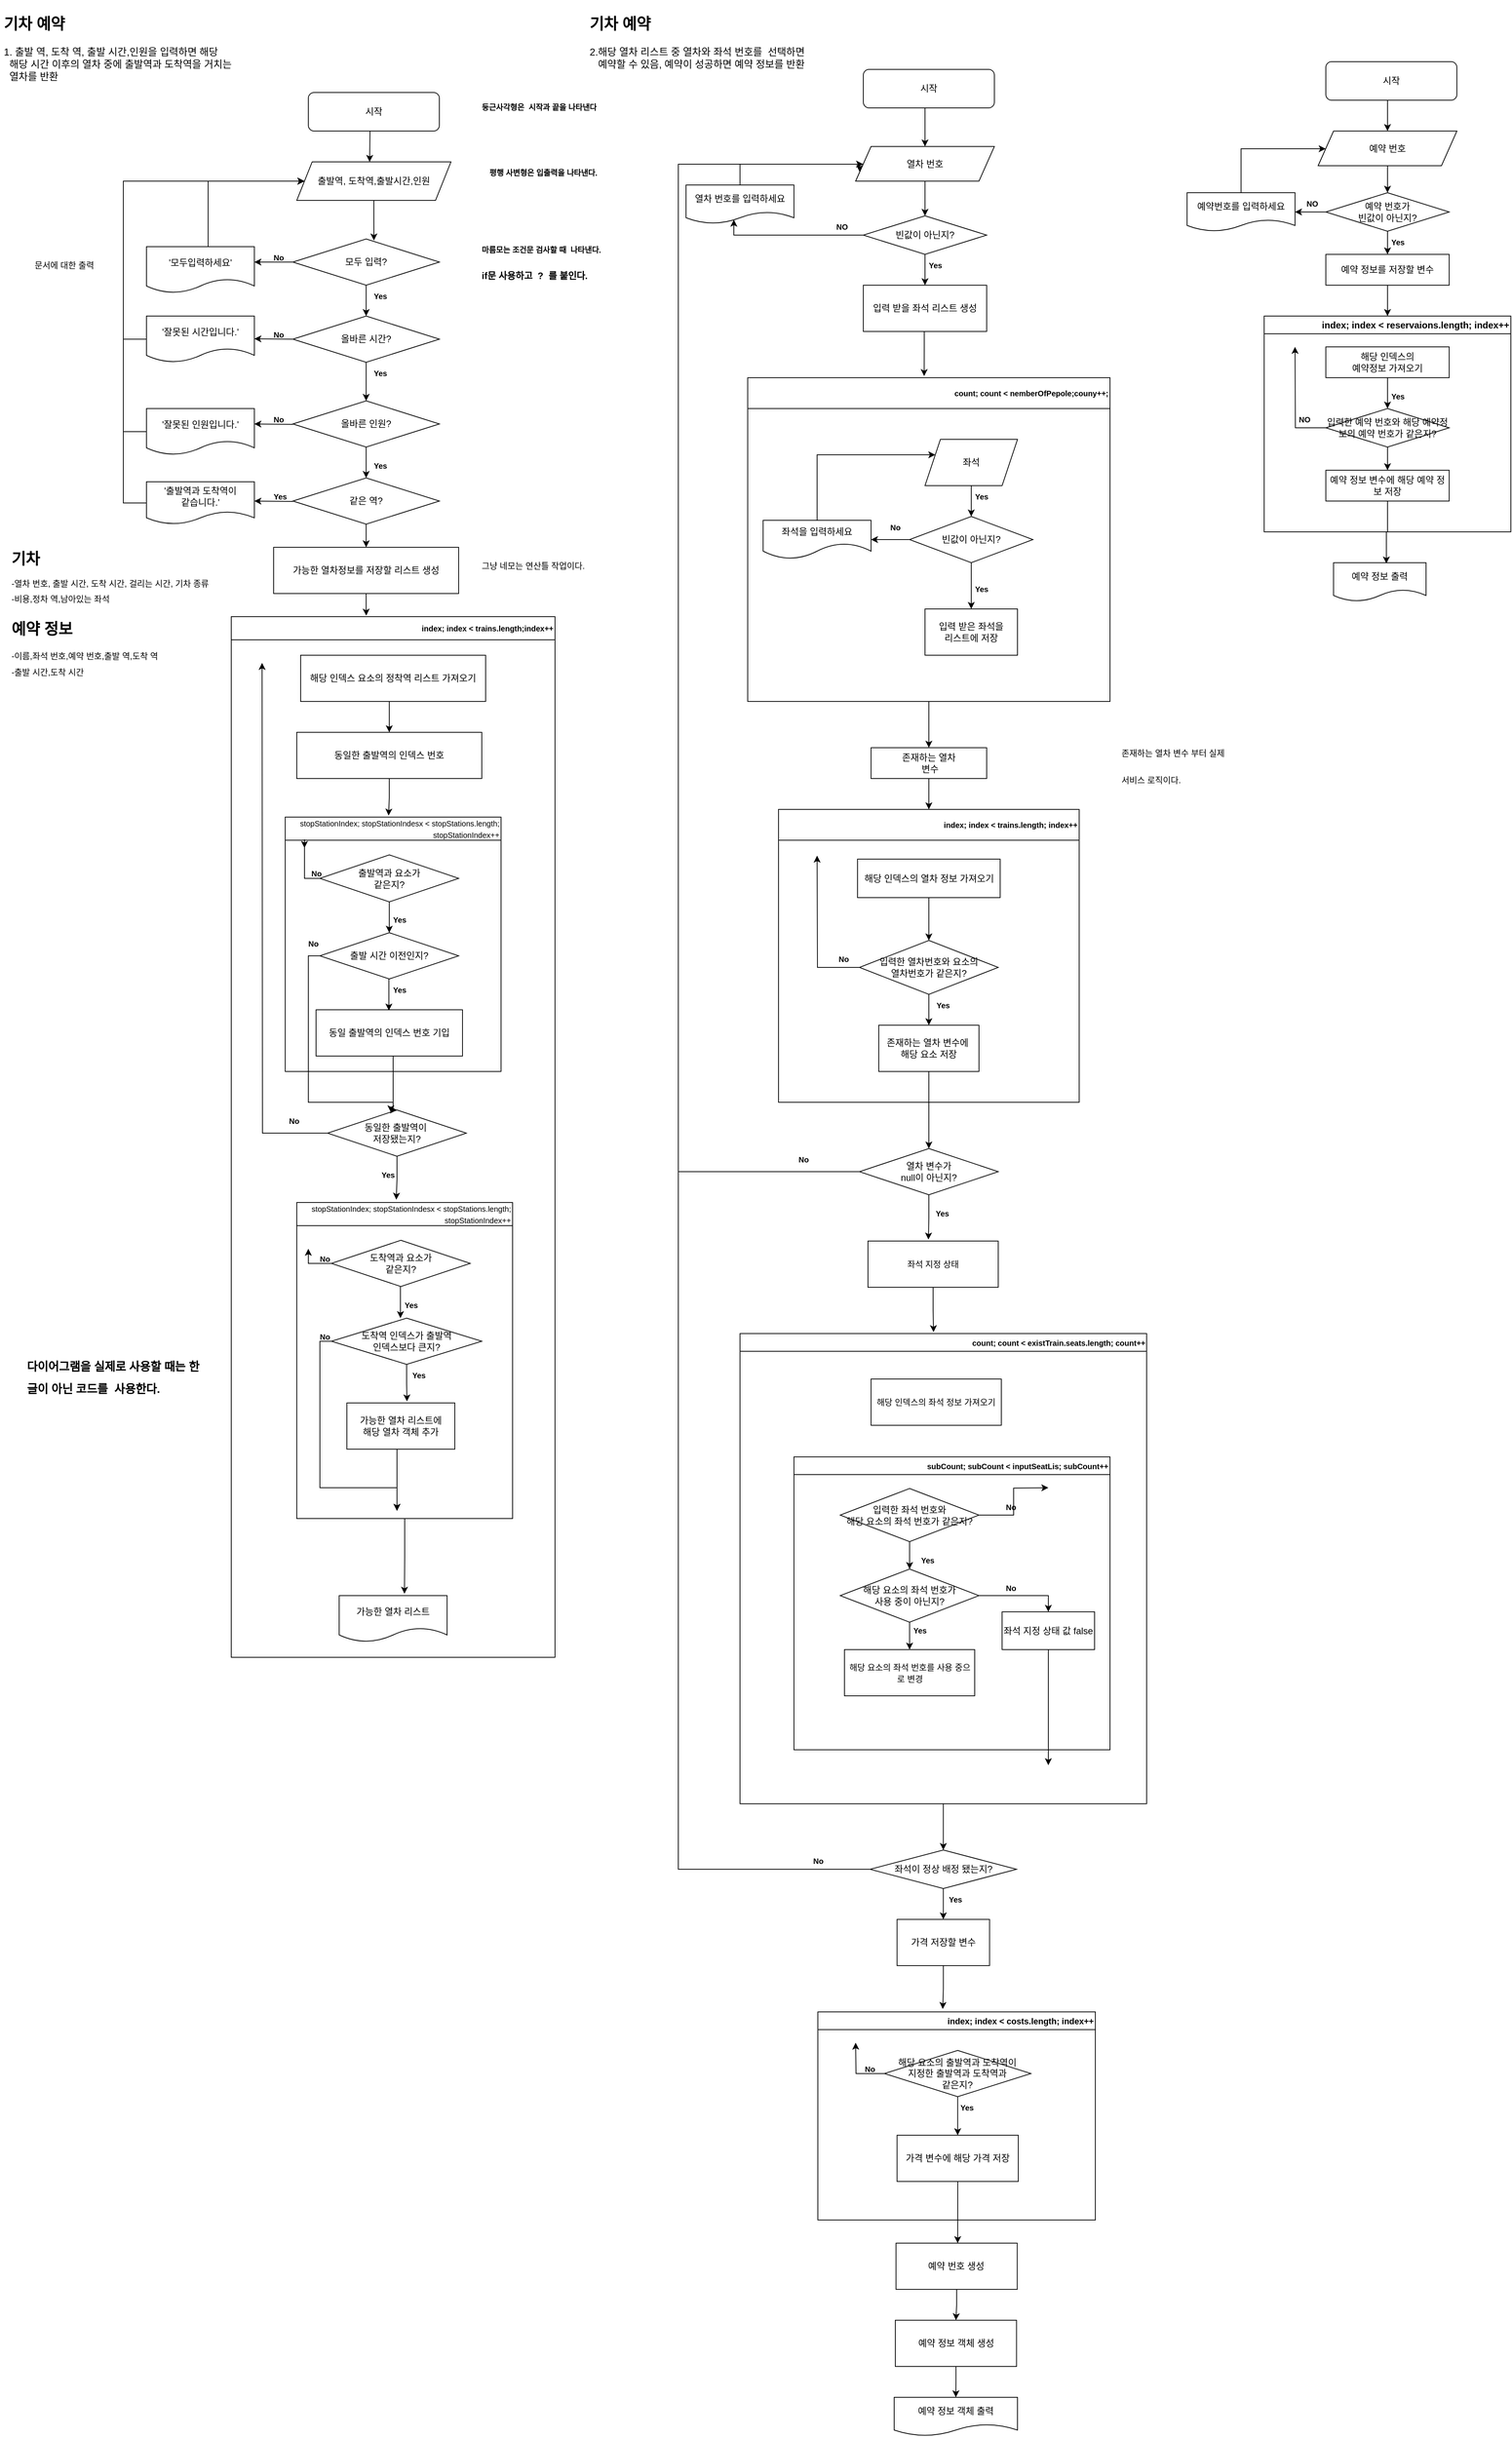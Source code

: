 <mxfile version="21.0.6" type="github">
  <diagram name="페이지-1" id="l79hUrKTXK1C4NnOyxBR">
    <mxGraphModel dx="1982" dy="5464" grid="0" gridSize="10" guides="1" tooltips="1" connect="1" arrows="1" fold="1" page="1" pageScale="1" pageWidth="3300" pageHeight="4681" math="0" shadow="0">
      <root>
        <mxCell id="0" />
        <mxCell id="1" parent="0" />
        <mxCell id="BK236hr4UTo6OThJQr9j-5" value="&lt;h1 style=&quot;&quot;&gt;&lt;div style=&quot;border-color: var(--border-color);&quot;&gt;&lt;font style=&quot;font-size: 20px;&quot;&gt;기차 예약&lt;/font&gt;&lt;/div&gt;&lt;div style=&quot;font-size: 13px; border-color: var(--border-color);&quot;&gt;&lt;br&gt;&lt;/div&gt;&lt;div style=&quot;font-size: 13px; border-color: var(--border-color); font-weight: 400;&quot;&gt;&lt;span style=&quot;border-color: var(--border-color); background-color: initial;&quot;&gt;1. 출발 역, 도착 역, 출발 시간,인원을 입력하면 해당&lt;/span&gt;&lt;/div&gt;&lt;div style=&quot;font-size: 13px; border-color: var(--border-color); font-weight: 400;&quot;&gt;&lt;span style=&quot;border-color: var(--border-color); background-color: initial;&quot;&gt;&amp;nbsp; 해당 시간 이후의 열차 중에 출발역과 도착역을 거치는&lt;/span&gt;&lt;/div&gt;&lt;div style=&quot;font-size: 13px; border-color: var(--border-color); font-weight: 400;&quot;&gt;&lt;span style=&quot;border-color: var(--border-color); background-color: initial;&quot;&gt;&amp;nbsp; 열차를 반환&amp;nbsp;&lt;/span&gt;&lt;/div&gt;&lt;div style=&quot;font-size: 13px; border-color: var(--border-color); font-weight: 400;&quot;&gt;&lt;span style=&quot;border-color: var(--border-color); background-color: initial;&quot;&gt;&lt;br style=&quot;border-color: var(--border-color);&quot;&gt;&lt;/span&gt;&lt;/div&gt;&lt;div style=&quot;font-size: 13px; border-color: var(--border-color); font-weight: 400;&quot;&gt;&lt;br&gt;&lt;/div&gt;&lt;/h1&gt;" style="text;html=1;strokeColor=none;fillColor=none;spacing=5;spacingTop=-20;whiteSpace=wrap;overflow=hidden;rounded=0;" parent="1" vertex="1">
          <mxGeometry width="350" height="110" as="geometry" />
        </mxCell>
        <mxCell id="BK236hr4UTo6OThJQr9j-6" value="&lt;h1 style=&quot;font-size: 20px;&quot;&gt;&lt;font style=&quot;font-size: 20px;&quot;&gt;기차&lt;/font&gt;&lt;/h1&gt;&lt;h1 style=&quot;font-size: 11px;&quot;&gt;&lt;span style=&quot;font-weight: normal;&quot;&gt;&lt;font style=&quot;font-size: 11px;&quot;&gt;-열차 번호, 출발 시간, 도착 시간, 걸리는 시간, 기차 종류&lt;/font&gt;&lt;/span&gt;&lt;/h1&gt;&lt;h1 style=&quot;font-size: 11px;&quot;&gt;&lt;span style=&quot;font-weight: normal;&quot;&gt;&lt;font style=&quot;font-size: 11px;&quot;&gt;-비용,정차 역,남아있는 좌석&lt;/font&gt;&lt;/span&gt;&lt;/h1&gt;&lt;h1 style=&quot;&quot;&gt;&lt;font style=&quot;&quot;&gt;&lt;span style=&quot;background-color: initial;&quot;&gt;&lt;font style=&quot;font-size: 20px;&quot;&gt;예약 정보&lt;/font&gt;&lt;/span&gt;&lt;br&gt;&lt;/font&gt;&lt;/h1&gt;&lt;h1 style=&quot;font-size: 11px;&quot;&gt;&lt;span style=&quot;font-weight: normal;&quot;&gt;&lt;font style=&quot;font-size: 11px;&quot;&gt;-이름,좌석 번호,예약 번호,출발 역,도착 역&lt;/font&gt;&lt;/span&gt;&lt;/h1&gt;&lt;h1 style=&quot;font-size: 11px;&quot;&gt;&lt;span style=&quot;font-weight: normal;&quot;&gt;&lt;font style=&quot;font-size: 11px;&quot;&gt;-출발 시간,도착 시간&lt;/font&gt;&lt;/span&gt;&lt;/h1&gt;&lt;div&gt;&lt;br&gt;&lt;/div&gt;" style="text;html=1;strokeColor=none;fillColor=none;spacing=5;spacingTop=-20;whiteSpace=wrap;overflow=hidden;rounded=0;" parent="1" vertex="1">
          <mxGeometry x="10" y="700" width="300" height="180" as="geometry" />
        </mxCell>
        <mxCell id="PJ1LDkQ1CQzFSU2runUw-1" value="시작" style="rounded=1;whiteSpace=wrap;html=1;" parent="1" vertex="1">
          <mxGeometry x="400" y="110" width="170" height="50" as="geometry" />
        </mxCell>
        <mxCell id="PJ1LDkQ1CQzFSU2runUw-135" style="edgeStyle=orthogonalEdgeStyle;rounded=0;orthogonalLoop=1;jettySize=auto;html=1;exitX=0.5;exitY=1;exitDx=0;exitDy=0;entryX=0.553;entryY=0.033;entryDx=0;entryDy=0;entryPerimeter=0;" parent="1" source="PJ1LDkQ1CQzFSU2runUw-2" target="PJ1LDkQ1CQzFSU2runUw-5" edge="1">
          <mxGeometry relative="1" as="geometry" />
        </mxCell>
        <mxCell id="PJ1LDkQ1CQzFSU2runUw-2" value="출발역, 도착역,출발시간,인원" style="shape=parallelogram;perimeter=parallelogramPerimeter;whiteSpace=wrap;html=1;fixedSize=1;" parent="1" vertex="1">
          <mxGeometry x="385" y="200" width="200" height="50" as="geometry" />
        </mxCell>
        <mxCell id="PJ1LDkQ1CQzFSU2runUw-3" value="&lt;h1&gt;&lt;font style=&quot;font-size: 10px;&quot;&gt;둥근사각형은&amp;nbsp; 시작과 끝을 나타낸다&lt;/font&gt;&lt;/h1&gt;" style="text;html=1;strokeColor=none;fillColor=none;spacing=5;spacingTop=-20;whiteSpace=wrap;overflow=hidden;rounded=0;" parent="1" vertex="1">
          <mxGeometry x="620" y="105" width="190" height="60" as="geometry" />
        </mxCell>
        <mxCell id="PJ1LDkQ1CQzFSU2runUw-4" value="" style="endArrow=classic;html=1;rounded=0;" parent="1" edge="1">
          <mxGeometry width="50" height="50" relative="1" as="geometry">
            <mxPoint x="480" y="160" as="sourcePoint" />
            <mxPoint x="479.5" y="200" as="targetPoint" />
            <Array as="points" />
          </mxGeometry>
        </mxCell>
        <mxCell id="PJ1LDkQ1CQzFSU2runUw-141" style="edgeStyle=orthogonalEdgeStyle;rounded=0;orthogonalLoop=1;jettySize=auto;html=1;" parent="1" source="PJ1LDkQ1CQzFSU2runUw-7" target="PJ1LDkQ1CQzFSU2runUw-2" edge="1">
          <mxGeometry relative="1" as="geometry">
            <Array as="points">
              <mxPoint x="270" y="225" />
            </Array>
          </mxGeometry>
        </mxCell>
        <mxCell id="PJ1LDkQ1CQzFSU2runUw-7" value="&#39;모두입력하세요&#39;" style="shape=document;whiteSpace=wrap;html=1;boundedLbl=1;" parent="1" vertex="1">
          <mxGeometry x="190" y="310" width="140" height="60" as="geometry" />
        </mxCell>
        <mxCell id="PJ1LDkQ1CQzFSU2runUw-10" value="&lt;h1&gt;&lt;span style=&quot;font-size: 10px;&quot;&gt;No&lt;/span&gt;&lt;/h1&gt;" style="text;html=1;strokeColor=none;fillColor=none;spacing=5;spacingTop=-20;whiteSpace=wrap;overflow=hidden;rounded=0;" parent="1" vertex="1">
          <mxGeometry x="350" y="300" width="30" height="30" as="geometry" />
        </mxCell>
        <mxCell id="PJ1LDkQ1CQzFSU2runUw-143" style="edgeStyle=orthogonalEdgeStyle;rounded=0;orthogonalLoop=1;jettySize=auto;html=1;exitX=0.5;exitY=1;exitDx=0;exitDy=0;" parent="1" source="PJ1LDkQ1CQzFSU2runUw-11" target="PJ1LDkQ1CQzFSU2runUw-19" edge="1">
          <mxGeometry relative="1" as="geometry" />
        </mxCell>
        <mxCell id="PJ1LDkQ1CQzFSU2runUw-11" value="올바른 시간?" style="rhombus;whiteSpace=wrap;html=1;" parent="1" vertex="1">
          <mxGeometry x="380" y="400" width="190" height="60" as="geometry" />
        </mxCell>
        <mxCell id="PJ1LDkQ1CQzFSU2runUw-140" style="edgeStyle=orthogonalEdgeStyle;rounded=0;orthogonalLoop=1;jettySize=auto;html=1;" parent="1" source="PJ1LDkQ1CQzFSU2runUw-12" target="PJ1LDkQ1CQzFSU2runUw-2" edge="1">
          <mxGeometry relative="1" as="geometry">
            <Array as="points">
              <mxPoint x="160" y="430" />
              <mxPoint x="160" y="225" />
            </Array>
          </mxGeometry>
        </mxCell>
        <mxCell id="PJ1LDkQ1CQzFSU2runUw-12" value="&#39;잘못된 시간입니다.&#39;" style="shape=document;whiteSpace=wrap;html=1;boundedLbl=1;" parent="1" vertex="1">
          <mxGeometry x="190" y="400" width="140" height="60" as="geometry" />
        </mxCell>
        <mxCell id="PJ1LDkQ1CQzFSU2runUw-13" value="" style="endArrow=classic;html=1;rounded=0;exitX=0;exitY=0.5;exitDx=0;exitDy=0;" parent="1" source="PJ1LDkQ1CQzFSU2runUw-11" edge="1">
          <mxGeometry width="50" height="50" relative="1" as="geometry">
            <mxPoint x="340" y="430" as="sourcePoint" />
            <mxPoint x="330" y="429.5" as="targetPoint" />
          </mxGeometry>
        </mxCell>
        <mxCell id="PJ1LDkQ1CQzFSU2runUw-16" value="&lt;h1&gt;&lt;span style=&quot;font-size: 10px;&quot;&gt;No&lt;/span&gt;&lt;/h1&gt;" style="text;html=1;strokeColor=none;fillColor=none;spacing=5;spacingTop=-20;whiteSpace=wrap;overflow=hidden;rounded=0;" parent="1" vertex="1">
          <mxGeometry x="350" y="400" width="30" height="30" as="geometry" />
        </mxCell>
        <mxCell id="PJ1LDkQ1CQzFSU2runUw-17" value="&lt;h1&gt;&lt;span style=&quot;font-size: 10px;&quot;&gt;Yes&lt;/span&gt;&lt;/h1&gt;" style="text;html=1;strokeColor=none;fillColor=none;spacing=5;spacingTop=-20;whiteSpace=wrap;overflow=hidden;rounded=0;" parent="1" vertex="1">
          <mxGeometry x="480" y="350" width="30" height="30" as="geometry" />
        </mxCell>
        <mxCell id="PJ1LDkQ1CQzFSU2runUw-18" value="&lt;h1&gt;&lt;span style=&quot;font-size: 10px;&quot;&gt;Yes&lt;/span&gt;&lt;/h1&gt;" style="text;html=1;strokeColor=none;fillColor=none;spacing=5;spacingTop=-20;whiteSpace=wrap;overflow=hidden;rounded=0;" parent="1" vertex="1">
          <mxGeometry x="480" y="450" width="30" height="30" as="geometry" />
        </mxCell>
        <mxCell id="PJ1LDkQ1CQzFSU2runUw-144" style="edgeStyle=orthogonalEdgeStyle;rounded=0;orthogonalLoop=1;jettySize=auto;html=1;entryX=0.5;entryY=0;entryDx=0;entryDy=0;" parent="1" source="PJ1LDkQ1CQzFSU2runUw-19" target="PJ1LDkQ1CQzFSU2runUw-80" edge="1">
          <mxGeometry relative="1" as="geometry" />
        </mxCell>
        <mxCell id="PJ1LDkQ1CQzFSU2runUw-19" value="올바른 인원?" style="rhombus;whiteSpace=wrap;html=1;" parent="1" vertex="1">
          <mxGeometry x="380" y="510" width="190" height="60" as="geometry" />
        </mxCell>
        <mxCell id="PJ1LDkQ1CQzFSU2runUw-22" value="&lt;div style=&quot;&quot;&gt;&lt;span style=&quot;background-color: initial;&quot;&gt;&lt;font style=&quot;font-size: 10px;&quot;&gt;index; index &amp;lt; trains.length;index++&lt;/font&gt;&lt;/span&gt;&lt;/div&gt;" style="swimlane;whiteSpace=wrap;html=1;startSize=30;align=right;" parent="1" vertex="1">
          <mxGeometry x="300" y="790" width="420" height="1350" as="geometry" />
        </mxCell>
        <mxCell id="PJ1LDkQ1CQzFSU2runUw-149" style="edgeStyle=orthogonalEdgeStyle;rounded=0;orthogonalLoop=1;jettySize=auto;html=1;entryX=0.5;entryY=0;entryDx=0;entryDy=0;" parent="PJ1LDkQ1CQzFSU2runUw-22" source="PJ1LDkQ1CQzFSU2runUw-30" target="PJ1LDkQ1CQzFSU2runUw-46" edge="1">
          <mxGeometry relative="1" as="geometry">
            <Array as="points">
              <mxPoint x="205" y="120" />
              <mxPoint x="205" y="120" />
            </Array>
          </mxGeometry>
        </mxCell>
        <mxCell id="PJ1LDkQ1CQzFSU2runUw-30" value="해당 인덱스 요소의 정착역 리스트 가져오기" style="rounded=0;whiteSpace=wrap;html=1;" parent="PJ1LDkQ1CQzFSU2runUw-22" vertex="1">
          <mxGeometry x="90" y="50" width="240" height="60" as="geometry" />
        </mxCell>
        <mxCell id="PJ1LDkQ1CQzFSU2runUw-31" value="&lt;div style=&quot;&quot;&gt;&lt;span style=&quot;font-size: 10px; font-weight: normal; background-color: initial;&quot;&gt;stopStationIndex; stopStationIndesx &amp;lt; stopStations.length; stopStationIndex++&lt;/span&gt;&lt;/div&gt;" style="swimlane;whiteSpace=wrap;html=1;align=right;startSize=30;" parent="PJ1LDkQ1CQzFSU2runUw-22" vertex="1">
          <mxGeometry x="70" y="260" width="280" height="330" as="geometry" />
        </mxCell>
        <mxCell id="PJ1LDkQ1CQzFSU2runUw-124" style="edgeStyle=orthogonalEdgeStyle;rounded=0;orthogonalLoop=1;jettySize=auto;html=1;" parent="PJ1LDkQ1CQzFSU2runUw-31" source="PJ1LDkQ1CQzFSU2runUw-47" edge="1">
          <mxGeometry relative="1" as="geometry">
            <mxPoint x="25" y="40" as="targetPoint" />
          </mxGeometry>
        </mxCell>
        <mxCell id="PJ1LDkQ1CQzFSU2runUw-154" style="edgeStyle=orthogonalEdgeStyle;rounded=0;orthogonalLoop=1;jettySize=auto;html=1;entryX=0.5;entryY=0;entryDx=0;entryDy=0;" parent="PJ1LDkQ1CQzFSU2runUw-31" source="PJ1LDkQ1CQzFSU2runUw-47" target="PJ1LDkQ1CQzFSU2runUw-78" edge="1">
          <mxGeometry relative="1" as="geometry" />
        </mxCell>
        <mxCell id="PJ1LDkQ1CQzFSU2runUw-47" value="출발역과 요소가&lt;br&gt;같은지?" style="rhombus;whiteSpace=wrap;html=1;" parent="PJ1LDkQ1CQzFSU2runUw-31" vertex="1">
          <mxGeometry x="45" y="49" width="180" height="61" as="geometry" />
        </mxCell>
        <mxCell id="PJ1LDkQ1CQzFSU2runUw-48" value="동일 출발역의 인덱스 번호 기입" style="rounded=0;whiteSpace=wrap;html=1;" parent="PJ1LDkQ1CQzFSU2runUw-31" vertex="1">
          <mxGeometry x="40" y="250" width="190" height="60" as="geometry" />
        </mxCell>
        <mxCell id="PJ1LDkQ1CQzFSU2runUw-78" value="출발 시간 이전인지?" style="rhombus;whiteSpace=wrap;html=1;" parent="PJ1LDkQ1CQzFSU2runUw-31" vertex="1">
          <mxGeometry x="45" y="150" width="180" height="60" as="geometry" />
        </mxCell>
        <mxCell id="PJ1LDkQ1CQzFSU2runUw-89" value="" style="endArrow=classic;html=1;rounded=0;" parent="PJ1LDkQ1CQzFSU2runUw-31" edge="1">
          <mxGeometry width="50" height="50" relative="1" as="geometry">
            <mxPoint x="134.5" y="210" as="sourcePoint" />
            <mxPoint x="134.5" y="251" as="targetPoint" />
            <Array as="points" />
          </mxGeometry>
        </mxCell>
        <mxCell id="PJ1LDkQ1CQzFSU2runUw-110" value="&lt;h1&gt;&lt;span style=&quot;font-size: 10px;&quot;&gt;Yes&lt;/span&gt;&lt;/h1&gt;" style="text;html=1;strokeColor=none;fillColor=none;spacing=5;spacingTop=-20;whiteSpace=wrap;overflow=hidden;rounded=0;" parent="PJ1LDkQ1CQzFSU2runUw-31" vertex="1">
          <mxGeometry x="135" y="109" width="30" height="30" as="geometry" />
        </mxCell>
        <mxCell id="PJ1LDkQ1CQzFSU2runUw-112" value="&lt;h1&gt;&lt;span style=&quot;font-size: 10px;&quot;&gt;Yes&lt;/span&gt;&lt;/h1&gt;" style="text;html=1;strokeColor=none;fillColor=none;spacing=5;spacingTop=-20;whiteSpace=wrap;overflow=hidden;rounded=0;" parent="PJ1LDkQ1CQzFSU2runUw-31" vertex="1">
          <mxGeometry x="135" y="200" width="30" height="30" as="geometry" />
        </mxCell>
        <mxCell id="PJ1LDkQ1CQzFSU2runUw-113" value="&lt;h1&gt;&lt;span style=&quot;font-size: 10px;&quot;&gt;No&lt;/span&gt;&lt;/h1&gt;" style="text;html=1;strokeColor=none;fillColor=none;spacing=5;spacingTop=-20;whiteSpace=wrap;overflow=hidden;rounded=0;" parent="PJ1LDkQ1CQzFSU2runUw-31" vertex="1">
          <mxGeometry x="25" y="140" width="30" height="30" as="geometry" />
        </mxCell>
        <mxCell id="PJ1LDkQ1CQzFSU2runUw-125" value="&lt;h1&gt;&lt;span style=&quot;font-size: 10px;&quot;&gt;No&lt;/span&gt;&lt;/h1&gt;" style="text;html=1;strokeColor=none;fillColor=none;spacing=5;spacingTop=-20;whiteSpace=wrap;overflow=hidden;rounded=0;" parent="PJ1LDkQ1CQzFSU2runUw-31" vertex="1">
          <mxGeometry x="29" y="49" width="30" height="30" as="geometry" />
        </mxCell>
        <mxCell id="PJ1LDkQ1CQzFSU2runUw-148" style="edgeStyle=orthogonalEdgeStyle;rounded=0;orthogonalLoop=1;jettySize=auto;html=1;entryX=0.479;entryY=-0.006;entryDx=0;entryDy=0;entryPerimeter=0;" parent="PJ1LDkQ1CQzFSU2runUw-22" source="PJ1LDkQ1CQzFSU2runUw-46" target="PJ1LDkQ1CQzFSU2runUw-31" edge="1">
          <mxGeometry relative="1" as="geometry" />
        </mxCell>
        <mxCell id="PJ1LDkQ1CQzFSU2runUw-46" value="동일한 출발역의 인덱스 번호" style="rounded=0;whiteSpace=wrap;html=1;" parent="PJ1LDkQ1CQzFSU2runUw-22" vertex="1">
          <mxGeometry x="85" y="150" width="240" height="60" as="geometry" />
        </mxCell>
        <mxCell id="PJ1LDkQ1CQzFSU2runUw-130" style="edgeStyle=orthogonalEdgeStyle;rounded=0;orthogonalLoop=1;jettySize=auto;html=1;entryX=0.461;entryY=-0.009;entryDx=0;entryDy=0;entryPerimeter=0;" parent="PJ1LDkQ1CQzFSU2runUw-22" source="PJ1LDkQ1CQzFSU2runUw-51" target="PJ1LDkQ1CQzFSU2runUw-55" edge="1">
          <mxGeometry relative="1" as="geometry" />
        </mxCell>
        <mxCell id="PJ1LDkQ1CQzFSU2runUw-131" style="edgeStyle=orthogonalEdgeStyle;rounded=0;orthogonalLoop=1;jettySize=auto;html=1;" parent="PJ1LDkQ1CQzFSU2runUw-22" source="PJ1LDkQ1CQzFSU2runUw-51" edge="1">
          <mxGeometry relative="1" as="geometry">
            <mxPoint x="40" y="60" as="targetPoint" />
          </mxGeometry>
        </mxCell>
        <mxCell id="PJ1LDkQ1CQzFSU2runUw-51" value="동일한 출발역이&amp;nbsp;&lt;br&gt;저장됐는지?" style="rhombus;whiteSpace=wrap;html=1;" parent="PJ1LDkQ1CQzFSU2runUw-22" vertex="1">
          <mxGeometry x="125" y="640" width="180" height="60" as="geometry" />
        </mxCell>
        <mxCell id="PJ1LDkQ1CQzFSU2runUw-159" style="edgeStyle=orthogonalEdgeStyle;rounded=0;orthogonalLoop=1;jettySize=auto;html=1;entryX=0.605;entryY=-0.042;entryDx=0;entryDy=0;entryPerimeter=0;" parent="PJ1LDkQ1CQzFSU2runUw-22" source="PJ1LDkQ1CQzFSU2runUw-55" target="PJ1LDkQ1CQzFSU2runUw-77" edge="1">
          <mxGeometry relative="1" as="geometry" />
        </mxCell>
        <mxCell id="PJ1LDkQ1CQzFSU2runUw-55" value="&lt;div style=&quot;&quot;&gt;&lt;span style=&quot;font-size: 10px; font-weight: normal; background-color: initial;&quot;&gt;stopStationIndex; stopStationIndesx &amp;lt; stopStations.length; stopStationIndex++&lt;/span&gt;&lt;/div&gt;" style="swimlane;whiteSpace=wrap;html=1;align=right;startSize=30;" parent="PJ1LDkQ1CQzFSU2runUw-22" vertex="1">
          <mxGeometry x="85" y="760" width="280" height="410" as="geometry" />
        </mxCell>
        <mxCell id="PJ1LDkQ1CQzFSU2runUw-56" value="도착역과 요소가&lt;br&gt;같은지?" style="rhombus;whiteSpace=wrap;html=1;" parent="PJ1LDkQ1CQzFSU2runUw-55" vertex="1">
          <mxGeometry x="45" y="49" width="180" height="60" as="geometry" />
        </mxCell>
        <mxCell id="PJ1LDkQ1CQzFSU2runUw-59" value="" style="endArrow=classic;html=1;rounded=0;" parent="PJ1LDkQ1CQzFSU2runUw-55" edge="1">
          <mxGeometry width="50" height="50" relative="1" as="geometry">
            <mxPoint x="134.5" y="109" as="sourcePoint" />
            <mxPoint x="134.5" y="150" as="targetPoint" />
            <Array as="points" />
          </mxGeometry>
        </mxCell>
        <mxCell id="PJ1LDkQ1CQzFSU2runUw-128" style="edgeStyle=orthogonalEdgeStyle;rounded=0;orthogonalLoop=1;jettySize=auto;html=1;" parent="PJ1LDkQ1CQzFSU2runUw-55" source="PJ1LDkQ1CQzFSU2runUw-60" edge="1">
          <mxGeometry relative="1" as="geometry">
            <mxPoint x="130" y="400" as="targetPoint" />
            <Array as="points">
              <mxPoint x="30" y="180" />
              <mxPoint x="30" y="370" />
              <mxPoint x="130" y="370" />
            </Array>
          </mxGeometry>
        </mxCell>
        <mxCell id="PJ1LDkQ1CQzFSU2runUw-156" style="edgeStyle=orthogonalEdgeStyle;rounded=0;orthogonalLoop=1;jettySize=auto;html=1;entryX=0.557;entryY=-0.033;entryDx=0;entryDy=0;entryPerimeter=0;" parent="PJ1LDkQ1CQzFSU2runUw-55" source="PJ1LDkQ1CQzFSU2runUw-60" target="PJ1LDkQ1CQzFSU2runUw-61" edge="1">
          <mxGeometry relative="1" as="geometry" />
        </mxCell>
        <mxCell id="PJ1LDkQ1CQzFSU2runUw-60" value="도착역 인덱스가 출발역&lt;br&gt;인덱스보다 큰지?" style="rhombus;whiteSpace=wrap;html=1;" parent="PJ1LDkQ1CQzFSU2runUw-55" vertex="1">
          <mxGeometry x="45" y="150" width="195" height="60" as="geometry" />
        </mxCell>
        <mxCell id="PJ1LDkQ1CQzFSU2runUw-129" style="edgeStyle=orthogonalEdgeStyle;rounded=0;orthogonalLoop=1;jettySize=auto;html=1;" parent="PJ1LDkQ1CQzFSU2runUw-55" source="PJ1LDkQ1CQzFSU2runUw-61" edge="1">
          <mxGeometry relative="1" as="geometry">
            <mxPoint x="130" y="400" as="targetPoint" />
            <Array as="points">
              <mxPoint x="130" y="400" />
            </Array>
          </mxGeometry>
        </mxCell>
        <mxCell id="PJ1LDkQ1CQzFSU2runUw-61" value="가능한 열차 리스트에 &lt;br&gt;해당 열차 객체 추가" style="rounded=0;whiteSpace=wrap;html=1;" parent="PJ1LDkQ1CQzFSU2runUw-55" vertex="1">
          <mxGeometry x="65" y="260" width="140" height="60" as="geometry" />
        </mxCell>
        <mxCell id="PJ1LDkQ1CQzFSU2runUw-91" value="&lt;h1&gt;&lt;span style=&quot;font-size: 10px;&quot;&gt;Yes&lt;/span&gt;&lt;/h1&gt;" style="text;html=1;strokeColor=none;fillColor=none;spacing=5;spacingTop=-20;whiteSpace=wrap;overflow=hidden;rounded=0;" parent="PJ1LDkQ1CQzFSU2runUw-55" vertex="1">
          <mxGeometry x="135" y="109" width="30" height="30" as="geometry" />
        </mxCell>
        <mxCell id="PJ1LDkQ1CQzFSU2runUw-92" value="&lt;h1&gt;&lt;span style=&quot;font-size: 10px;&quot;&gt;Yes&lt;/span&gt;&lt;/h1&gt;" style="text;html=1;strokeColor=none;fillColor=none;spacing=5;spacingTop=-20;whiteSpace=wrap;overflow=hidden;rounded=0;" parent="PJ1LDkQ1CQzFSU2runUw-55" vertex="1">
          <mxGeometry x="145" y="200" width="30" height="30" as="geometry" />
        </mxCell>
        <mxCell id="PJ1LDkQ1CQzFSU2runUw-116" value="&lt;h1&gt;&lt;span style=&quot;font-size: 10px;&quot;&gt;No&lt;/span&gt;&lt;/h1&gt;" style="text;html=1;strokeColor=none;fillColor=none;spacing=5;spacingTop=-20;whiteSpace=wrap;overflow=hidden;rounded=0;" parent="PJ1LDkQ1CQzFSU2runUw-55" vertex="1">
          <mxGeometry x="25" y="150" width="30" height="30" as="geometry" />
        </mxCell>
        <mxCell id="PJ1LDkQ1CQzFSU2runUw-118" value="&lt;h1&gt;&lt;span style=&quot;font-size: 10px;&quot;&gt;No&lt;/span&gt;&lt;/h1&gt;" style="text;html=1;strokeColor=none;fillColor=none;spacing=5;spacingTop=-20;whiteSpace=wrap;overflow=hidden;rounded=0;" parent="PJ1LDkQ1CQzFSU2runUw-55" vertex="1">
          <mxGeometry x="25" y="49" width="30" height="30" as="geometry" />
        </mxCell>
        <mxCell id="PJ1LDkQ1CQzFSU2runUw-106" value="&lt;h1&gt;&lt;span style=&quot;font-size: 10px;&quot;&gt;Yes&lt;/span&gt;&lt;/h1&gt;" style="text;html=1;strokeColor=none;fillColor=none;spacing=5;spacingTop=-20;whiteSpace=wrap;overflow=hidden;rounded=0;" parent="PJ1LDkQ1CQzFSU2runUw-22" vertex="1">
          <mxGeometry x="190" y="700" width="30" height="30" as="geometry" />
        </mxCell>
        <mxCell id="PJ1LDkQ1CQzFSU2runUw-115" value="&lt;h1&gt;&lt;span style=&quot;font-size: 10px;&quot;&gt;No&lt;/span&gt;&lt;/h1&gt;" style="text;html=1;strokeColor=none;fillColor=none;spacing=5;spacingTop=-20;whiteSpace=wrap;overflow=hidden;rounded=0;" parent="PJ1LDkQ1CQzFSU2runUw-22" vertex="1">
          <mxGeometry x="70" y="630" width="30" height="30" as="geometry" />
        </mxCell>
        <mxCell id="PJ1LDkQ1CQzFSU2runUw-77" value="가능한 열차 리스트" style="shape=document;whiteSpace=wrap;html=1;boundedLbl=1;" parent="PJ1LDkQ1CQzFSU2runUw-22" vertex="1">
          <mxGeometry x="140" y="1270" width="140" height="60" as="geometry" />
        </mxCell>
        <mxCell id="PJ1LDkQ1CQzFSU2runUw-150" style="edgeStyle=orthogonalEdgeStyle;rounded=0;orthogonalLoop=1;jettySize=auto;html=1;entryX=0.456;entryY=0.05;entryDx=0;entryDy=0;entryPerimeter=0;" parent="PJ1LDkQ1CQzFSU2runUw-22" source="PJ1LDkQ1CQzFSU2runUw-48" target="PJ1LDkQ1CQzFSU2runUw-51" edge="1">
          <mxGeometry relative="1" as="geometry">
            <mxPoint x="215" y="630" as="targetPoint" />
            <Array as="points">
              <mxPoint x="210" y="640" />
              <mxPoint x="207" y="640" />
            </Array>
          </mxGeometry>
        </mxCell>
        <mxCell id="PJ1LDkQ1CQzFSU2runUw-153" style="edgeStyle=orthogonalEdgeStyle;rounded=0;orthogonalLoop=1;jettySize=auto;html=1;" parent="PJ1LDkQ1CQzFSU2runUw-22" source="PJ1LDkQ1CQzFSU2runUw-78" edge="1">
          <mxGeometry relative="1" as="geometry">
            <mxPoint x="215" y="640" as="targetPoint" />
            <Array as="points">
              <mxPoint x="100" y="440" />
              <mxPoint x="100" y="630" />
              <mxPoint x="210" y="630" />
              <mxPoint x="210" y="640" />
            </Array>
          </mxGeometry>
        </mxCell>
        <mxCell id="PJ1LDkQ1CQzFSU2runUw-142" style="edgeStyle=orthogonalEdgeStyle;rounded=0;orthogonalLoop=1;jettySize=auto;html=1;entryX=0.5;entryY=0;entryDx=0;entryDy=0;" parent="1" source="PJ1LDkQ1CQzFSU2runUw-5" target="PJ1LDkQ1CQzFSU2runUw-11" edge="1">
          <mxGeometry relative="1" as="geometry" />
        </mxCell>
        <mxCell id="rN_voGvL153HVdvRliYI-177" style="edgeStyle=orthogonalEdgeStyle;rounded=0;orthogonalLoop=1;jettySize=auto;html=1;exitX=0;exitY=0.5;exitDx=0;exitDy=0;" parent="1" source="PJ1LDkQ1CQzFSU2runUw-5" edge="1">
          <mxGeometry relative="1" as="geometry">
            <mxPoint x="330" y="330" as="targetPoint" />
            <Array as="points" />
          </mxGeometry>
        </mxCell>
        <mxCell id="PJ1LDkQ1CQzFSU2runUw-5" value="모두 입력?" style="rhombus;whiteSpace=wrap;html=1;" parent="1" vertex="1">
          <mxGeometry x="380" y="300" width="190" height="60" as="geometry" />
        </mxCell>
        <mxCell id="PJ1LDkQ1CQzFSU2runUw-139" style="edgeStyle=orthogonalEdgeStyle;rounded=0;orthogonalLoop=1;jettySize=auto;html=1;" parent="1" source="PJ1LDkQ1CQzFSU2runUw-24" target="PJ1LDkQ1CQzFSU2runUw-2" edge="1">
          <mxGeometry relative="1" as="geometry">
            <Array as="points">
              <mxPoint x="160" y="550" />
              <mxPoint x="160" y="225" />
            </Array>
          </mxGeometry>
        </mxCell>
        <mxCell id="PJ1LDkQ1CQzFSU2runUw-24" value="&#39;잘못된 인원입니다.&#39;" style="shape=document;whiteSpace=wrap;html=1;boundedLbl=1;" parent="1" vertex="1">
          <mxGeometry x="190" y="520" width="140" height="60" as="geometry" />
        </mxCell>
        <mxCell id="PJ1LDkQ1CQzFSU2runUw-26" value="&lt;h1&gt;&lt;span style=&quot;font-size: 10px;&quot;&gt;Yes&lt;/span&gt;&lt;/h1&gt;" style="text;html=1;strokeColor=none;fillColor=none;spacing=5;spacingTop=-20;whiteSpace=wrap;overflow=hidden;rounded=0;" parent="1" vertex="1">
          <mxGeometry x="480" y="570" width="30" height="30" as="geometry" />
        </mxCell>
        <mxCell id="PJ1LDkQ1CQzFSU2runUw-27" value="&lt;h1&gt;&lt;span style=&quot;font-size: 10px;&quot;&gt;No&lt;/span&gt;&lt;/h1&gt;" style="text;html=1;strokeColor=none;fillColor=none;spacing=5;spacingTop=-20;whiteSpace=wrap;overflow=hidden;rounded=0;" parent="1" vertex="1">
          <mxGeometry x="350" y="510" width="30" height="30" as="geometry" />
        </mxCell>
        <mxCell id="PJ1LDkQ1CQzFSU2runUw-28" value="" style="endArrow=classic;html=1;rounded=0;exitX=0;exitY=0.5;exitDx=0;exitDy=0;" parent="1" edge="1">
          <mxGeometry width="50" height="50" relative="1" as="geometry">
            <mxPoint x="380" y="540.5" as="sourcePoint" />
            <mxPoint x="330" y="540" as="targetPoint" />
          </mxGeometry>
        </mxCell>
        <mxCell id="PJ1LDkQ1CQzFSU2runUw-40" value="&lt;h1&gt;&lt;font style=&quot;font-size: 10px;&quot;&gt;평행 사변형은 입출력을 나타낸다.&lt;/font&gt;&lt;/h1&gt;" style="text;html=1;strokeColor=none;fillColor=none;spacing=5;spacingTop=-20;whiteSpace=wrap;overflow=hidden;rounded=0;" parent="1" vertex="1">
          <mxGeometry x="630" y="190" width="190" height="60" as="geometry" />
        </mxCell>
        <mxCell id="PJ1LDkQ1CQzFSU2runUw-41" value="&lt;h1&gt;&lt;font style=&quot;font-size: 10px;&quot;&gt;마름모는 조건문 검사할 때&amp;nbsp; 나타낸다.&lt;/font&gt;&lt;/h1&gt;&lt;div&gt;&lt;b&gt;if문 사용하고&amp;nbsp; ?&amp;nbsp; 를 붙인다.&lt;/b&gt;&lt;/div&gt;&lt;div&gt;&lt;br&gt;&lt;/div&gt;" style="text;html=1;strokeColor=none;fillColor=none;spacing=5;spacingTop=-20;whiteSpace=wrap;overflow=hidden;rounded=0;" parent="1" vertex="1">
          <mxGeometry x="620" y="290" width="190" height="70" as="geometry" />
        </mxCell>
        <mxCell id="PJ1LDkQ1CQzFSU2runUw-42" value="&lt;h1&gt;&lt;span style=&quot;font-weight: 400;&quot;&gt;&lt;font style=&quot;font-size: 11px;&quot;&gt;그냥 네모는 연산틀 작업이다.&amp;nbsp;&lt;/font&gt;&lt;/span&gt;&lt;/h1&gt;" style="text;html=1;strokeColor=none;fillColor=none;spacing=5;spacingTop=-20;whiteSpace=wrap;overflow=hidden;rounded=0;" parent="1" vertex="1">
          <mxGeometry x="620" y="700" width="190" height="40" as="geometry" />
        </mxCell>
        <mxCell id="PJ1LDkQ1CQzFSU2runUw-43" value="&lt;h1&gt;&lt;span style=&quot;font-weight: 400;&quot;&gt;&lt;font style=&quot;font-size: 11px;&quot;&gt;문서에 대한 출력&lt;/font&gt;&lt;/span&gt;&lt;/h1&gt;" style="text;html=1;strokeColor=none;fillColor=none;spacing=5;spacingTop=-20;whiteSpace=wrap;overflow=hidden;rounded=0;" parent="1" vertex="1">
          <mxGeometry x="40" y="310" width="100" height="40" as="geometry" />
        </mxCell>
        <mxCell id="PJ1LDkQ1CQzFSU2runUw-146" style="edgeStyle=orthogonalEdgeStyle;rounded=0;orthogonalLoop=1;jettySize=auto;html=1;entryX=0.417;entryY=-0.001;entryDx=0;entryDy=0;entryPerimeter=0;" parent="1" source="PJ1LDkQ1CQzFSU2runUw-45" target="PJ1LDkQ1CQzFSU2runUw-22" edge="1">
          <mxGeometry relative="1" as="geometry" />
        </mxCell>
        <mxCell id="PJ1LDkQ1CQzFSU2runUw-45" value="가능한 열차정보를 저장할 리스트 생성" style="rounded=0;whiteSpace=wrap;html=1;" parent="1" vertex="1">
          <mxGeometry x="355" y="700" width="240" height="60" as="geometry" />
        </mxCell>
        <mxCell id="PJ1LDkQ1CQzFSU2runUw-145" style="edgeStyle=orthogonalEdgeStyle;rounded=0;orthogonalLoop=1;jettySize=auto;html=1;exitX=0.5;exitY=1;exitDx=0;exitDy=0;entryX=0.5;entryY=0;entryDx=0;entryDy=0;" parent="1" source="PJ1LDkQ1CQzFSU2runUw-80" target="PJ1LDkQ1CQzFSU2runUw-45" edge="1">
          <mxGeometry relative="1" as="geometry" />
        </mxCell>
        <mxCell id="PJ1LDkQ1CQzFSU2runUw-80" value="같은 역?" style="rhombus;whiteSpace=wrap;html=1;" parent="1" vertex="1">
          <mxGeometry x="380" y="610" width="190" height="60" as="geometry" />
        </mxCell>
        <mxCell id="PJ1LDkQ1CQzFSU2runUw-138" style="edgeStyle=orthogonalEdgeStyle;rounded=0;orthogonalLoop=1;jettySize=auto;html=1;" parent="1" source="PJ1LDkQ1CQzFSU2runUw-81" target="PJ1LDkQ1CQzFSU2runUw-2" edge="1">
          <mxGeometry relative="1" as="geometry">
            <Array as="points">
              <mxPoint x="160" y="643" />
              <mxPoint x="160" y="225" />
            </Array>
          </mxGeometry>
        </mxCell>
        <mxCell id="PJ1LDkQ1CQzFSU2runUw-81" value="&#39;출발역과 도착역이 &lt;br&gt;같습니다.&#39;" style="shape=document;whiteSpace=wrap;html=1;boundedLbl=1;" parent="1" vertex="1">
          <mxGeometry x="190" y="615" width="140" height="55" as="geometry" />
        </mxCell>
        <mxCell id="PJ1LDkQ1CQzFSU2runUw-82" value="" style="endArrow=classic;html=1;rounded=0;exitX=0;exitY=0.5;exitDx=0;exitDy=0;" parent="1" edge="1">
          <mxGeometry width="50" height="50" relative="1" as="geometry">
            <mxPoint x="380" y="640.5" as="sourcePoint" />
            <mxPoint x="330" y="640" as="targetPoint" />
          </mxGeometry>
        </mxCell>
        <mxCell id="PJ1LDkQ1CQzFSU2runUw-84" value="&lt;h1&gt;&lt;span style=&quot;font-size: 10px;&quot;&gt;Yes&lt;/span&gt;&lt;/h1&gt;" style="text;html=1;strokeColor=none;fillColor=none;spacing=5;spacingTop=-20;whiteSpace=wrap;overflow=hidden;rounded=0;" parent="1" vertex="1">
          <mxGeometry x="350" y="610" width="30" height="30" as="geometry" />
        </mxCell>
        <mxCell id="PJ1LDkQ1CQzFSU2runUw-127" style="edgeStyle=orthogonalEdgeStyle;rounded=0;orthogonalLoop=1;jettySize=auto;html=1;" parent="1" source="PJ1LDkQ1CQzFSU2runUw-56" edge="1">
          <mxGeometry relative="1" as="geometry">
            <mxPoint x="400" y="1610" as="targetPoint" />
            <Array as="points">
              <mxPoint x="400" y="1629" />
            </Array>
          </mxGeometry>
        </mxCell>
        <mxCell id="PJ1LDkQ1CQzFSU2runUw-157" value="&lt;h1&gt;&lt;font style=&quot;font-size: 15px;&quot;&gt;다이어그램을 실제로 사용할 때는 한글이 아닌 코드를&amp;nbsp; 사용한다.&lt;/font&gt;&lt;/h1&gt;" style="text;html=1;strokeColor=none;fillColor=none;spacing=5;spacingTop=-20;whiteSpace=wrap;overflow=hidden;rounded=0;" parent="1" vertex="1">
          <mxGeometry x="30" y="1740" width="240" height="70" as="geometry" />
        </mxCell>
        <mxCell id="rN_voGvL153HVdvRliYI-1" value="&lt;h1 style=&quot;&quot;&gt;&lt;div style=&quot;border-color: var(--border-color);&quot;&gt;&lt;font style=&quot;font-size: 20px;&quot;&gt;기차 예약&lt;/font&gt;&lt;/div&gt;&lt;div style=&quot;font-size: 13px; border-color: var(--border-color);&quot;&gt;&lt;br&gt;&lt;/div&gt;&lt;div style=&quot;font-size: 13px; border-color: var(--border-color); font-weight: 400;&quot;&gt;&lt;span style=&quot;border-color: var(--border-color); background-color: initial;&quot;&gt;2.해당 열차 리스트 중 열차와 좌석 번호를&amp;nbsp; 선택하면&amp;nbsp;&lt;/span&gt;&lt;/div&gt;&lt;div style=&quot;font-size: 13px; border-color: var(--border-color); font-weight: 400;&quot;&gt;&lt;span style=&quot;border-color: var(--border-color); background-color: initial;&quot;&gt;&amp;nbsp; &amp;nbsp;예약할 수 있음, 예약이 성공하면 예약 정보를 반환&lt;/span&gt;&lt;/div&gt;&lt;/h1&gt;" style="text;html=1;strokeColor=none;fillColor=none;spacing=5;spacingTop=-20;whiteSpace=wrap;overflow=hidden;rounded=0;" parent="1" vertex="1">
          <mxGeometry x="760" width="340" height="100" as="geometry" />
        </mxCell>
        <mxCell id="rN_voGvL153HVdvRliYI-7" style="edgeStyle=orthogonalEdgeStyle;rounded=0;orthogonalLoop=1;jettySize=auto;html=1;entryX=0.5;entryY=0;entryDx=0;entryDy=0;" parent="1" source="rN_voGvL153HVdvRliYI-2" target="rN_voGvL153HVdvRliYI-3" edge="1">
          <mxGeometry relative="1" as="geometry">
            <Array as="points">
              <mxPoint x="1200" y="150" />
              <mxPoint x="1200" y="150" />
            </Array>
          </mxGeometry>
        </mxCell>
        <mxCell id="rN_voGvL153HVdvRliYI-2" value="시작" style="rounded=1;whiteSpace=wrap;html=1;" parent="1" vertex="1">
          <mxGeometry x="1120" y="80" width="170" height="50" as="geometry" />
        </mxCell>
        <mxCell id="rN_voGvL153HVdvRliYI-30" style="edgeStyle=orthogonalEdgeStyle;rounded=0;orthogonalLoop=1;jettySize=auto;html=1;entryX=0.5;entryY=0;entryDx=0;entryDy=0;" parent="1" source="rN_voGvL153HVdvRliYI-3" target="rN_voGvL153HVdvRliYI-29" edge="1">
          <mxGeometry relative="1" as="geometry" />
        </mxCell>
        <mxCell id="rN_voGvL153HVdvRliYI-3" value="열차 번호" style="shape=parallelogram;perimeter=parallelogramPerimeter;whiteSpace=wrap;html=1;fixedSize=1;" parent="1" vertex="1">
          <mxGeometry x="1110" y="180" width="180" height="45" as="geometry" />
        </mxCell>
        <mxCell id="rN_voGvL153HVdvRliYI-49" style="edgeStyle=orthogonalEdgeStyle;rounded=0;orthogonalLoop=1;jettySize=auto;html=1;entryX=0.5;entryY=0;entryDx=0;entryDy=0;" parent="1" source="rN_voGvL153HVdvRliYI-5" target="rN_voGvL153HVdvRliYI-48" edge="1">
          <mxGeometry relative="1" as="geometry" />
        </mxCell>
        <mxCell id="rN_voGvL153HVdvRliYI-5" value="&lt;font style=&quot;font-size: 10px;&quot;&gt;count; count &amp;lt; nemberOfPepole;couny++;&lt;/font&gt;" style="swimlane;whiteSpace=wrap;html=1;startSize=40;align=right;" parent="1" vertex="1">
          <mxGeometry x="970" y="480" width="470" height="420" as="geometry" />
        </mxCell>
        <mxCell id="rN_voGvL153HVdvRliYI-40" style="edgeStyle=orthogonalEdgeStyle;rounded=0;orthogonalLoop=1;jettySize=auto;html=1;entryX=0.5;entryY=0;entryDx=0;entryDy=0;" parent="rN_voGvL153HVdvRliYI-5" source="rN_voGvL153HVdvRliYI-9" target="rN_voGvL153HVdvRliYI-14" edge="1">
          <mxGeometry relative="1" as="geometry" />
        </mxCell>
        <mxCell id="rN_voGvL153HVdvRliYI-9" value="좌석" style="shape=parallelogram;perimeter=parallelogramPerimeter;whiteSpace=wrap;html=1;fixedSize=1;" parent="rN_voGvL153HVdvRliYI-5" vertex="1">
          <mxGeometry x="230" y="80" width="120" height="60" as="geometry" />
        </mxCell>
        <mxCell id="rN_voGvL153HVdvRliYI-10" value="입력 받은 좌석을 &lt;br&gt;리스트에 저장" style="rounded=0;whiteSpace=wrap;html=1;" parent="rN_voGvL153HVdvRliYI-5" vertex="1">
          <mxGeometry x="230" y="300" width="120" height="60" as="geometry" />
        </mxCell>
        <mxCell id="rN_voGvL153HVdvRliYI-41" style="edgeStyle=orthogonalEdgeStyle;rounded=0;orthogonalLoop=1;jettySize=auto;html=1;entryX=0.5;entryY=0;entryDx=0;entryDy=0;" parent="rN_voGvL153HVdvRliYI-5" source="rN_voGvL153HVdvRliYI-14" target="rN_voGvL153HVdvRliYI-10" edge="1">
          <mxGeometry relative="1" as="geometry" />
        </mxCell>
        <mxCell id="rN_voGvL153HVdvRliYI-46" style="edgeStyle=orthogonalEdgeStyle;rounded=0;orthogonalLoop=1;jettySize=auto;html=1;entryX=1;entryY=0.5;entryDx=0;entryDy=0;" parent="rN_voGvL153HVdvRliYI-5" source="rN_voGvL153HVdvRliYI-14" target="rN_voGvL153HVdvRliYI-43" edge="1">
          <mxGeometry relative="1" as="geometry" />
        </mxCell>
        <mxCell id="rN_voGvL153HVdvRliYI-14" value="빈값이 아닌지?" style="rhombus;whiteSpace=wrap;html=1;" parent="rN_voGvL153HVdvRliYI-5" vertex="1">
          <mxGeometry x="210" y="180" width="160" height="60" as="geometry" />
        </mxCell>
        <mxCell id="rN_voGvL153HVdvRliYI-45" style="edgeStyle=orthogonalEdgeStyle;rounded=0;orthogonalLoop=1;jettySize=auto;html=1;" parent="rN_voGvL153HVdvRliYI-5" source="rN_voGvL153HVdvRliYI-43" target="rN_voGvL153HVdvRliYI-9" edge="1">
          <mxGeometry relative="1" as="geometry">
            <Array as="points">
              <mxPoint x="90" y="100" />
            </Array>
          </mxGeometry>
        </mxCell>
        <mxCell id="rN_voGvL153HVdvRliYI-43" value="좌석을 입력하세요" style="shape=document;whiteSpace=wrap;html=1;boundedLbl=1;size=0.4;" parent="rN_voGvL153HVdvRliYI-5" vertex="1">
          <mxGeometry x="20" y="185" width="140" height="50" as="geometry" />
        </mxCell>
        <mxCell id="rN_voGvL153HVdvRliYI-126" value="&lt;h1&gt;&lt;span style=&quot;font-size: 10px;&quot;&gt;Yes&lt;/span&gt;&lt;/h1&gt;" style="text;html=1;strokeColor=none;fillColor=none;spacing=5;spacingTop=-20;whiteSpace=wrap;overflow=hidden;rounded=0;" parent="rN_voGvL153HVdvRliYI-5" vertex="1">
          <mxGeometry x="290" y="130" width="30" height="30" as="geometry" />
        </mxCell>
        <mxCell id="rN_voGvL153HVdvRliYI-168" value="&lt;h1&gt;&lt;span style=&quot;font-size: 10px;&quot;&gt;Yes&lt;/span&gt;&lt;/h1&gt;" style="text;html=1;strokeColor=none;fillColor=none;spacing=5;spacingTop=-20;whiteSpace=wrap;overflow=hidden;rounded=0;" parent="rN_voGvL153HVdvRliYI-5" vertex="1">
          <mxGeometry x="290" y="250" width="30" height="30" as="geometry" />
        </mxCell>
        <mxCell id="rN_voGvL153HVdvRliYI-169" value="&lt;h1&gt;&lt;span style=&quot;font-size: 10px;&quot;&gt;No&lt;/span&gt;&lt;/h1&gt;" style="text;html=1;strokeColor=none;fillColor=none;spacing=5;spacingTop=-20;whiteSpace=wrap;overflow=hidden;rounded=0;" parent="rN_voGvL153HVdvRliYI-5" vertex="1">
          <mxGeometry x="180" y="170" width="30" height="30" as="geometry" />
        </mxCell>
        <mxCell id="rN_voGvL153HVdvRliYI-124" style="edgeStyle=orthogonalEdgeStyle;rounded=0;orthogonalLoop=1;jettySize=auto;html=1;entryX=0.487;entryY=-0.005;entryDx=0;entryDy=0;entryPerimeter=0;" parent="1" source="rN_voGvL153HVdvRliYI-6" target="rN_voGvL153HVdvRliYI-5" edge="1">
          <mxGeometry relative="1" as="geometry">
            <Array as="points">
              <mxPoint x="1199" y="440" />
              <mxPoint x="1199" y="440" />
            </Array>
          </mxGeometry>
        </mxCell>
        <mxCell id="rN_voGvL153HVdvRliYI-6" value="입력 받을 좌석 리스트 생성" style="rounded=0;whiteSpace=wrap;html=1;" parent="1" vertex="1">
          <mxGeometry x="1120" y="360" width="160" height="60" as="geometry" />
        </mxCell>
        <mxCell id="rN_voGvL153HVdvRliYI-31" style="edgeStyle=orthogonalEdgeStyle;rounded=0;orthogonalLoop=1;jettySize=auto;html=1;entryX=0.5;entryY=0;entryDx=0;entryDy=0;" parent="1" source="rN_voGvL153HVdvRliYI-29" target="rN_voGvL153HVdvRliYI-6" edge="1">
          <mxGeometry relative="1" as="geometry" />
        </mxCell>
        <mxCell id="rN_voGvL153HVdvRliYI-37" style="edgeStyle=orthogonalEdgeStyle;rounded=0;orthogonalLoop=1;jettySize=auto;html=1;entryX=0.443;entryY=0.9;entryDx=0;entryDy=0;entryPerimeter=0;" parent="1" source="rN_voGvL153HVdvRliYI-29" target="rN_voGvL153HVdvRliYI-36" edge="1">
          <mxGeometry relative="1" as="geometry">
            <Array as="points">
              <mxPoint x="952" y="295" />
            </Array>
          </mxGeometry>
        </mxCell>
        <mxCell id="rN_voGvL153HVdvRliYI-29" value="빈값이 아닌지?" style="rhombus;whiteSpace=wrap;html=1;" parent="1" vertex="1">
          <mxGeometry x="1120" y="270" width="160" height="50" as="geometry" />
        </mxCell>
        <mxCell id="rN_voGvL153HVdvRliYI-35" value="&lt;h1&gt;&lt;span style=&quot;font-size: 10px;&quot;&gt;NO&lt;/span&gt;&lt;/h1&gt;" style="text;html=1;strokeColor=none;fillColor=none;spacing=5;spacingTop=-20;whiteSpace=wrap;overflow=hidden;rounded=0;" parent="1" vertex="1">
          <mxGeometry x="1080" y="260" width="30" height="30" as="geometry" />
        </mxCell>
        <mxCell id="rN_voGvL153HVdvRliYI-38" style="edgeStyle=orthogonalEdgeStyle;rounded=0;orthogonalLoop=1;jettySize=auto;html=1;" parent="1" source="rN_voGvL153HVdvRliYI-36" target="rN_voGvL153HVdvRliYI-3" edge="1">
          <mxGeometry relative="1" as="geometry">
            <Array as="points">
              <mxPoint x="960" y="203" />
            </Array>
          </mxGeometry>
        </mxCell>
        <mxCell id="rN_voGvL153HVdvRliYI-36" value="열차 번호를 입력하세요" style="shape=document;whiteSpace=wrap;html=1;boundedLbl=1;" parent="1" vertex="1">
          <mxGeometry x="890" y="230" width="140" height="50" as="geometry" />
        </mxCell>
        <mxCell id="rN_voGvL153HVdvRliYI-47" value="&lt;font style=&quot;font-size: 10px;&quot;&gt;index; index &amp;lt; trains.length; index++&lt;/font&gt;" style="swimlane;whiteSpace=wrap;html=1;align=right;startSize=40;" parent="1" vertex="1">
          <mxGeometry x="1010" y="1040" width="390" height="380" as="geometry" />
        </mxCell>
        <mxCell id="rN_voGvL153HVdvRliYI-56" style="edgeStyle=orthogonalEdgeStyle;rounded=0;orthogonalLoop=1;jettySize=auto;html=1;entryX=0.5;entryY=0;entryDx=0;entryDy=0;" parent="rN_voGvL153HVdvRliYI-47" source="rN_voGvL153HVdvRliYI-51" target="rN_voGvL153HVdvRliYI-52" edge="1">
          <mxGeometry relative="1" as="geometry" />
        </mxCell>
        <mxCell id="rN_voGvL153HVdvRliYI-51" value="해당 인덱스의 열차 정보 가져오기" style="rounded=0;whiteSpace=wrap;html=1;" parent="rN_voGvL153HVdvRliYI-47" vertex="1">
          <mxGeometry x="102.5" y="64.5" width="185" height="50" as="geometry" />
        </mxCell>
        <mxCell id="rN_voGvL153HVdvRliYI-60" style="edgeStyle=orthogonalEdgeStyle;rounded=0;orthogonalLoop=1;jettySize=auto;html=1;" parent="rN_voGvL153HVdvRliYI-47" source="rN_voGvL153HVdvRliYI-52" edge="1">
          <mxGeometry relative="1" as="geometry">
            <mxPoint x="50" y="60" as="targetPoint" />
          </mxGeometry>
        </mxCell>
        <mxCell id="rN_voGvL153HVdvRliYI-134" style="edgeStyle=orthogonalEdgeStyle;rounded=0;orthogonalLoop=1;jettySize=auto;html=1;entryX=0.5;entryY=0;entryDx=0;entryDy=0;" parent="rN_voGvL153HVdvRliYI-47" source="rN_voGvL153HVdvRliYI-52" target="rN_voGvL153HVdvRliYI-53" edge="1">
          <mxGeometry relative="1" as="geometry" />
        </mxCell>
        <mxCell id="rN_voGvL153HVdvRliYI-52" value="입력한 열차번호와 요소의&lt;br&gt;열차번호가 같은지?" style="rhombus;whiteSpace=wrap;html=1;" parent="rN_voGvL153HVdvRliYI-47" vertex="1">
          <mxGeometry x="105" y="170" width="180" height="70" as="geometry" />
        </mxCell>
        <mxCell id="rN_voGvL153HVdvRliYI-53" value="존재하는 열차 변수에&amp;nbsp;&lt;br&gt;해당 요소 저장" style="rounded=0;whiteSpace=wrap;html=1;" parent="rN_voGvL153HVdvRliYI-47" vertex="1">
          <mxGeometry x="130" y="280" width="130" height="60" as="geometry" />
        </mxCell>
        <mxCell id="rN_voGvL153HVdvRliYI-137" value="&lt;h1&gt;&lt;span style=&quot;font-size: 10px;&quot;&gt;Yes&lt;/span&gt;&lt;/h1&gt;" style="text;html=1;strokeColor=none;fillColor=none;spacing=5;spacingTop=-20;whiteSpace=wrap;overflow=hidden;rounded=0;" parent="rN_voGvL153HVdvRliYI-47" vertex="1">
          <mxGeometry x="200" y="230" width="30" height="30" as="geometry" />
        </mxCell>
        <mxCell id="rN_voGvL153HVdvRliYI-166" value="&lt;h1&gt;&lt;span style=&quot;font-size: 10px;&quot;&gt;No&lt;/span&gt;&lt;/h1&gt;" style="text;html=1;strokeColor=none;fillColor=none;spacing=5;spacingTop=-20;whiteSpace=wrap;overflow=hidden;rounded=0;" parent="rN_voGvL153HVdvRliYI-47" vertex="1">
          <mxGeometry x="72.5" y="170" width="30" height="30" as="geometry" />
        </mxCell>
        <mxCell id="rN_voGvL153HVdvRliYI-50" style="edgeStyle=orthogonalEdgeStyle;rounded=0;orthogonalLoop=1;jettySize=auto;html=1;entryX=0.5;entryY=0;entryDx=0;entryDy=0;" parent="1" source="rN_voGvL153HVdvRliYI-48" target="rN_voGvL153HVdvRliYI-47" edge="1">
          <mxGeometry relative="1" as="geometry" />
        </mxCell>
        <mxCell id="rN_voGvL153HVdvRliYI-48" value="존재하는 열차&lt;br&gt;&amp;nbsp;변수" style="rounded=0;whiteSpace=wrap;html=1;" parent="1" vertex="1">
          <mxGeometry x="1130" y="960" width="150" height="40" as="geometry" />
        </mxCell>
        <mxCell id="rN_voGvL153HVdvRliYI-87" style="edgeStyle=orthogonalEdgeStyle;rounded=0;orthogonalLoop=1;jettySize=auto;html=1;entryX=0.464;entryY=-0.033;entryDx=0;entryDy=0;entryPerimeter=0;" parent="1" source="rN_voGvL153HVdvRliYI-61" target="rN_voGvL153HVdvRliYI-86" edge="1">
          <mxGeometry relative="1" as="geometry" />
        </mxCell>
        <mxCell id="rN_voGvL153HVdvRliYI-122" style="edgeStyle=orthogonalEdgeStyle;rounded=0;orthogonalLoop=1;jettySize=auto;html=1;entryX=0;entryY=0.75;entryDx=0;entryDy=0;" parent="1" source="rN_voGvL153HVdvRliYI-61" target="rN_voGvL153HVdvRliYI-3" edge="1">
          <mxGeometry relative="1" as="geometry">
            <mxPoint x="1090" y="213" as="targetPoint" />
            <Array as="points">
              <mxPoint x="880" y="1510" />
              <mxPoint x="880" y="203" />
              <mxPoint x="1115" y="203" />
            </Array>
          </mxGeometry>
        </mxCell>
        <mxCell id="rN_voGvL153HVdvRliYI-61" value="열차 변수가 &lt;br&gt;null이&amp;nbsp;아닌지?" style="rhombus;whiteSpace=wrap;html=1;" parent="1" vertex="1">
          <mxGeometry x="1115" y="1480" width="180" height="60" as="geometry" />
        </mxCell>
        <mxCell id="rN_voGvL153HVdvRliYI-66" style="edgeStyle=orthogonalEdgeStyle;rounded=0;orthogonalLoop=1;jettySize=auto;html=1;entryX=0.5;entryY=0;entryDx=0;entryDy=0;" parent="1" source="rN_voGvL153HVdvRliYI-53" target="rN_voGvL153HVdvRliYI-61" edge="1">
          <mxGeometry relative="1" as="geometry" />
        </mxCell>
        <mxCell id="rN_voGvL153HVdvRliYI-101" style="edgeStyle=orthogonalEdgeStyle;rounded=0;orthogonalLoop=1;jettySize=auto;html=1;entryX=0.5;entryY=0;entryDx=0;entryDy=0;" parent="1" source="rN_voGvL153HVdvRliYI-67" target="rN_voGvL153HVdvRliYI-97" edge="1">
          <mxGeometry relative="1" as="geometry" />
        </mxCell>
        <mxCell id="rN_voGvL153HVdvRliYI-67" value="&lt;font style=&quot;font-size: 10px;&quot;&gt;count; count &amp;lt; existTrain.seats.length; count++&lt;/font&gt;" style="swimlane;whiteSpace=wrap;html=1;align=right;" parent="1" vertex="1">
          <mxGeometry x="960" y="1720" width="527.5" height="610" as="geometry" />
        </mxCell>
        <mxCell id="rN_voGvL153HVdvRliYI-71" value="&lt;font style=&quot;font-size: 11px;&quot;&gt;해당 인덱스의 좌석 정보 가져오기&lt;/font&gt;" style="rounded=0;whiteSpace=wrap;html=1;" parent="rN_voGvL153HVdvRliYI-67" vertex="1">
          <mxGeometry x="170" y="59" width="169" height="60" as="geometry" />
        </mxCell>
        <mxCell id="rN_voGvL153HVdvRliYI-72" value="&lt;font style=&quot;font-size: 10px;&quot;&gt;subCount; subCount &amp;lt; inputSeatLis; subCount++&lt;/font&gt;" style="swimlane;whiteSpace=wrap;html=1;align=right;" parent="rN_voGvL153HVdvRliYI-67" vertex="1">
          <mxGeometry x="70" y="160" width="410" height="380" as="geometry" />
        </mxCell>
        <mxCell id="rN_voGvL153HVdvRliYI-95" style="edgeStyle=orthogonalEdgeStyle;rounded=0;orthogonalLoop=1;jettySize=auto;html=1;entryX=0.5;entryY=0;entryDx=0;entryDy=0;" parent="rN_voGvL153HVdvRliYI-72" source="rN_voGvL153HVdvRliYI-73" target="rN_voGvL153HVdvRliYI-76" edge="1">
          <mxGeometry relative="1" as="geometry" />
        </mxCell>
        <mxCell id="rN_voGvL153HVdvRliYI-96" style="edgeStyle=orthogonalEdgeStyle;rounded=0;orthogonalLoop=1;jettySize=auto;html=1;" parent="rN_voGvL153HVdvRliYI-72" source="rN_voGvL153HVdvRliYI-73" edge="1">
          <mxGeometry relative="1" as="geometry">
            <mxPoint x="330" y="40" as="targetPoint" />
          </mxGeometry>
        </mxCell>
        <mxCell id="rN_voGvL153HVdvRliYI-73" value="입력한 좌석 번호와&lt;br&gt;해당 요소의 좌석 번호가 같은지?" style="rhombus;whiteSpace=wrap;html=1;" parent="rN_voGvL153HVdvRliYI-72" vertex="1">
          <mxGeometry x="60" y="41" width="180" height="69" as="geometry" />
        </mxCell>
        <mxCell id="rN_voGvL153HVdvRliYI-92" style="edgeStyle=orthogonalEdgeStyle;rounded=0;orthogonalLoop=1;jettySize=auto;html=1;entryX=0.5;entryY=0;entryDx=0;entryDy=0;" parent="rN_voGvL153HVdvRliYI-72" source="rN_voGvL153HVdvRliYI-76" target="rN_voGvL153HVdvRliYI-77" edge="1">
          <mxGeometry relative="1" as="geometry" />
        </mxCell>
        <mxCell id="rN_voGvL153HVdvRliYI-93" style="edgeStyle=orthogonalEdgeStyle;rounded=0;orthogonalLoop=1;jettySize=auto;html=1;entryX=0.5;entryY=0;entryDx=0;entryDy=0;" parent="rN_voGvL153HVdvRliYI-72" source="rN_voGvL153HVdvRliYI-76" target="rN_voGvL153HVdvRliYI-90" edge="1">
          <mxGeometry relative="1" as="geometry" />
        </mxCell>
        <mxCell id="rN_voGvL153HVdvRliYI-76" value="해당 요소의 좌석 번호가&lt;br&gt;사용 중이 아닌지?" style="rhombus;whiteSpace=wrap;html=1;" parent="rN_voGvL153HVdvRliYI-72" vertex="1">
          <mxGeometry x="60" y="145.5" width="180" height="69" as="geometry" />
        </mxCell>
        <mxCell id="rN_voGvL153HVdvRliYI-77" value="&lt;font style=&quot;font-size: 11px;&quot;&gt;해당 요소의 좌석 번호를 사용 중으로 변경&lt;/font&gt;" style="rounded=0;whiteSpace=wrap;html=1;" parent="rN_voGvL153HVdvRliYI-72" vertex="1">
          <mxGeometry x="65.5" y="250" width="169" height="60" as="geometry" />
        </mxCell>
        <mxCell id="rN_voGvL153HVdvRliYI-91" style="edgeStyle=orthogonalEdgeStyle;rounded=0;orthogonalLoop=1;jettySize=auto;html=1;" parent="rN_voGvL153HVdvRliYI-72" source="rN_voGvL153HVdvRliYI-90" edge="1">
          <mxGeometry relative="1" as="geometry">
            <mxPoint x="330" y="400" as="targetPoint" />
          </mxGeometry>
        </mxCell>
        <mxCell id="rN_voGvL153HVdvRliYI-90" value="좌석 지정 상태&amp;nbsp;값 false" style="rounded=0;whiteSpace=wrap;html=1;" parent="rN_voGvL153HVdvRliYI-72" vertex="1">
          <mxGeometry x="270" y="201" width="120" height="49" as="geometry" />
        </mxCell>
        <mxCell id="rN_voGvL153HVdvRliYI-148" value="&lt;h1&gt;&lt;span style=&quot;font-size: 10px;&quot;&gt;Yes&lt;/span&gt;&lt;/h1&gt;" style="text;html=1;strokeColor=none;fillColor=none;spacing=5;spacingTop=-20;whiteSpace=wrap;overflow=hidden;rounded=0;" parent="rN_voGvL153HVdvRliYI-72" vertex="1">
          <mxGeometry x="160" y="110" width="30" height="30" as="geometry" />
        </mxCell>
        <mxCell id="rN_voGvL153HVdvRliYI-160" value="&lt;h1&gt;&lt;span style=&quot;font-size: 10px;&quot;&gt;Yes&lt;/span&gt;&lt;/h1&gt;" style="text;html=1;strokeColor=none;fillColor=none;spacing=5;spacingTop=-20;whiteSpace=wrap;overflow=hidden;rounded=0;" parent="rN_voGvL153HVdvRliYI-72" vertex="1">
          <mxGeometry x="150" y="201" width="30" height="30" as="geometry" />
        </mxCell>
        <mxCell id="rN_voGvL153HVdvRliYI-161" value="&lt;h1&gt;&lt;span style=&quot;font-size: 10px;&quot;&gt;No&lt;/span&gt;&lt;/h1&gt;" style="text;html=1;strokeColor=none;fillColor=none;spacing=5;spacingTop=-20;whiteSpace=wrap;overflow=hidden;rounded=0;" parent="rN_voGvL153HVdvRliYI-72" vertex="1">
          <mxGeometry x="270" y="41" width="30" height="30" as="geometry" />
        </mxCell>
        <mxCell id="rN_voGvL153HVdvRliYI-162" value="&lt;h1&gt;&lt;span style=&quot;font-size: 10px;&quot;&gt;No&lt;/span&gt;&lt;/h1&gt;" style="text;html=1;strokeColor=none;fillColor=none;spacing=5;spacingTop=-20;whiteSpace=wrap;overflow=hidden;rounded=0;" parent="rN_voGvL153HVdvRliYI-72" vertex="1">
          <mxGeometry x="270" y="145.5" width="30" height="30" as="geometry" />
        </mxCell>
        <mxCell id="rN_voGvL153HVdvRliYI-135" style="edgeStyle=orthogonalEdgeStyle;rounded=0;orthogonalLoop=1;jettySize=auto;html=1;entryX=0.476;entryY=-0.003;entryDx=0;entryDy=0;entryPerimeter=0;" parent="1" source="rN_voGvL153HVdvRliYI-86" target="rN_voGvL153HVdvRliYI-67" edge="1">
          <mxGeometry relative="1" as="geometry" />
        </mxCell>
        <mxCell id="rN_voGvL153HVdvRliYI-86" value="&lt;font style=&quot;font-size: 11px;&quot;&gt;좌석 지정 상태&lt;/font&gt;" style="rounded=0;whiteSpace=wrap;html=1;" parent="1" vertex="1">
          <mxGeometry x="1126" y="1600" width="169" height="60" as="geometry" />
        </mxCell>
        <mxCell id="rN_voGvL153HVdvRliYI-99" style="edgeStyle=orthogonalEdgeStyle;rounded=0;orthogonalLoop=1;jettySize=auto;html=1;" parent="1" source="rN_voGvL153HVdvRliYI-97" target="rN_voGvL153HVdvRliYI-3" edge="1">
          <mxGeometry relative="1" as="geometry">
            <Array as="points">
              <mxPoint x="880" y="2415" />
              <mxPoint x="880" y="203" />
            </Array>
          </mxGeometry>
        </mxCell>
        <mxCell id="rN_voGvL153HVdvRliYI-105" style="edgeStyle=orthogonalEdgeStyle;rounded=0;orthogonalLoop=1;jettySize=auto;html=1;entryX=0.5;entryY=0;entryDx=0;entryDy=0;" parent="1" source="rN_voGvL153HVdvRliYI-97" target="rN_voGvL153HVdvRliYI-104" edge="1">
          <mxGeometry relative="1" as="geometry" />
        </mxCell>
        <mxCell id="rN_voGvL153HVdvRliYI-97" value="좌석이 정상 배정 됐는지?" style="rhombus;whiteSpace=wrap;html=1;" parent="1" vertex="1">
          <mxGeometry x="1128.75" y="2390" width="190" height="50" as="geometry" />
        </mxCell>
        <mxCell id="rN_voGvL153HVdvRliYI-103" value="&lt;font style=&quot;font-size: 11px;&quot;&gt;index; index &amp;lt; costs.length; index++&lt;/font&gt;" style="swimlane;whiteSpace=wrap;html=1;align=right;" parent="1" vertex="1">
          <mxGeometry x="1061" y="2600" width="360" height="270" as="geometry" />
        </mxCell>
        <mxCell id="rN_voGvL153HVdvRliYI-109" style="edgeStyle=orthogonalEdgeStyle;rounded=0;orthogonalLoop=1;jettySize=auto;html=1;" parent="rN_voGvL153HVdvRliYI-103" source="rN_voGvL153HVdvRliYI-107" edge="1">
          <mxGeometry relative="1" as="geometry">
            <mxPoint x="49" y="40" as="targetPoint" />
          </mxGeometry>
        </mxCell>
        <mxCell id="rN_voGvL153HVdvRliYI-110" style="edgeStyle=orthogonalEdgeStyle;rounded=0;orthogonalLoop=1;jettySize=auto;html=1;entryX=0.5;entryY=0;entryDx=0;entryDy=0;" parent="rN_voGvL153HVdvRliYI-103" source="rN_voGvL153HVdvRliYI-107" target="rN_voGvL153HVdvRliYI-108" edge="1">
          <mxGeometry relative="1" as="geometry" />
        </mxCell>
        <mxCell id="rN_voGvL153HVdvRliYI-107" value="해당 요소의 출발역과 도착역이&lt;br&gt;지정한 출발역과 도착역과&lt;br&gt;같은지?" style="rhombus;whiteSpace=wrap;html=1;" parent="rN_voGvL153HVdvRliYI-103" vertex="1">
          <mxGeometry x="86.38" y="50" width="190" height="60" as="geometry" />
        </mxCell>
        <mxCell id="rN_voGvL153HVdvRliYI-111" style="edgeStyle=orthogonalEdgeStyle;rounded=0;orthogonalLoop=1;jettySize=auto;html=1;" parent="rN_voGvL153HVdvRliYI-103" source="rN_voGvL153HVdvRliYI-108" edge="1">
          <mxGeometry relative="1" as="geometry">
            <mxPoint x="181.375" y="300" as="targetPoint" />
          </mxGeometry>
        </mxCell>
        <mxCell id="rN_voGvL153HVdvRliYI-108" value="가격 변수에 해당 가격 저장" style="rounded=0;whiteSpace=wrap;html=1;" parent="rN_voGvL153HVdvRliYI-103" vertex="1">
          <mxGeometry x="102.75" y="160" width="157.25" height="60" as="geometry" />
        </mxCell>
        <mxCell id="rN_voGvL153HVdvRliYI-179" value="&lt;h1&gt;&lt;span style=&quot;font-size: 10px;&quot;&gt;Yes&lt;/span&gt;&lt;/h1&gt;" style="text;html=1;strokeColor=none;fillColor=none;spacing=5;spacingTop=-20;whiteSpace=wrap;overflow=hidden;rounded=0;" parent="rN_voGvL153HVdvRliYI-103" vertex="1">
          <mxGeometry x="180" y="100" width="30" height="30" as="geometry" />
        </mxCell>
        <mxCell id="rN_voGvL153HVdvRliYI-180" value="&lt;h1&gt;&lt;span style=&quot;font-size: 10px;&quot;&gt;No&lt;/span&gt;&lt;/h1&gt;" style="text;html=1;strokeColor=none;fillColor=none;spacing=5;spacingTop=-20;whiteSpace=wrap;overflow=hidden;rounded=0;" parent="rN_voGvL153HVdvRliYI-103" vertex="1">
          <mxGeometry x="56.38" y="50" width="30" height="30" as="geometry" />
        </mxCell>
        <mxCell id="rN_voGvL153HVdvRliYI-106" style="edgeStyle=orthogonalEdgeStyle;rounded=0;orthogonalLoop=1;jettySize=auto;html=1;entryX=0.45;entryY=-0.014;entryDx=0;entryDy=0;entryPerimeter=0;" parent="1" source="rN_voGvL153HVdvRliYI-104" target="rN_voGvL153HVdvRliYI-103" edge="1">
          <mxGeometry relative="1" as="geometry" />
        </mxCell>
        <mxCell id="rN_voGvL153HVdvRliYI-104" value="가격 저장할 변수" style="rounded=0;whiteSpace=wrap;html=1;" parent="1" vertex="1">
          <mxGeometry x="1163.75" y="2480" width="120" height="60" as="geometry" />
        </mxCell>
        <mxCell id="rN_voGvL153HVdvRliYI-120" style="edgeStyle=orthogonalEdgeStyle;rounded=0;orthogonalLoop=1;jettySize=auto;html=1;entryX=0.5;entryY=0;entryDx=0;entryDy=0;" parent="1" source="rN_voGvL153HVdvRliYI-112" target="rN_voGvL153HVdvRliYI-113" edge="1">
          <mxGeometry relative="1" as="geometry" />
        </mxCell>
        <mxCell id="rN_voGvL153HVdvRliYI-112" value="예약 번호 생성" style="rounded=0;whiteSpace=wrap;html=1;" parent="1" vertex="1">
          <mxGeometry x="1162.38" y="2900" width="157.25" height="60" as="geometry" />
        </mxCell>
        <mxCell id="rN_voGvL153HVdvRliYI-116" style="edgeStyle=orthogonalEdgeStyle;rounded=0;orthogonalLoop=1;jettySize=auto;html=1;entryX=0.5;entryY=0;entryDx=0;entryDy=0;" parent="1" source="rN_voGvL153HVdvRliYI-113" target="rN_voGvL153HVdvRliYI-114" edge="1">
          <mxGeometry relative="1" as="geometry" />
        </mxCell>
        <mxCell id="rN_voGvL153HVdvRliYI-113" value="예약 정보 객체 생성" style="rounded=0;whiteSpace=wrap;html=1;" parent="1" vertex="1">
          <mxGeometry x="1161.5" y="3000" width="157.25" height="60" as="geometry" />
        </mxCell>
        <mxCell id="rN_voGvL153HVdvRliYI-114" value="예약 정보 객체 출력" style="shape=document;whiteSpace=wrap;html=1;boundedLbl=1;" parent="1" vertex="1">
          <mxGeometry x="1160" y="3100" width="160" height="50" as="geometry" />
        </mxCell>
        <mxCell id="rN_voGvL153HVdvRliYI-125" value="&lt;h1&gt;&lt;span style=&quot;font-size: 10px;&quot;&gt;Yes&lt;/span&gt;&lt;/h1&gt;" style="text;html=1;strokeColor=none;fillColor=none;spacing=5;spacingTop=-20;whiteSpace=wrap;overflow=hidden;rounded=0;" parent="1" vertex="1">
          <mxGeometry x="1200" y="310" width="30" height="30" as="geometry" />
        </mxCell>
        <mxCell id="rN_voGvL153HVdvRliYI-136" value="&lt;h1&gt;&lt;span style=&quot;font-size: 10px;&quot;&gt;Yes&lt;/span&gt;&lt;/h1&gt;" style="text;html=1;strokeColor=none;fillColor=none;spacing=5;spacingTop=-20;whiteSpace=wrap;overflow=hidden;rounded=0;" parent="1" vertex="1">
          <mxGeometry x="1208.75" y="1540" width="30" height="30" as="geometry" />
        </mxCell>
        <mxCell id="rN_voGvL153HVdvRliYI-147" value="&lt;h1&gt;&lt;span style=&quot;font-size: 10px;&quot;&gt;No&lt;/span&gt;&lt;/h1&gt;" style="text;html=1;strokeColor=none;fillColor=none;spacing=5;spacingTop=-20;whiteSpace=wrap;overflow=hidden;rounded=0;" parent="1" vertex="1">
          <mxGeometry x="1031" y="1470" width="30" height="30" as="geometry" />
        </mxCell>
        <mxCell id="rN_voGvL153HVdvRliYI-163" value="&lt;h1&gt;&lt;span style=&quot;font-size: 10px;&quot;&gt;Yes&lt;/span&gt;&lt;/h1&gt;" style="text;html=1;strokeColor=none;fillColor=none;spacing=5;spacingTop=-20;whiteSpace=wrap;overflow=hidden;rounded=0;" parent="1" vertex="1">
          <mxGeometry x="1226" y="2430" width="30" height="30" as="geometry" />
        </mxCell>
        <mxCell id="rN_voGvL153HVdvRliYI-164" value="&lt;h1&gt;&lt;span style=&quot;font-size: 10px;&quot;&gt;No&lt;/span&gt;&lt;/h1&gt;" style="text;html=1;strokeColor=none;fillColor=none;spacing=5;spacingTop=-20;whiteSpace=wrap;overflow=hidden;rounded=0;" parent="1" vertex="1">
          <mxGeometry x="1050" y="2380" width="30" height="30" as="geometry" />
        </mxCell>
        <mxCell id="rN_voGvL153HVdvRliYI-181" value="&lt;h1 style=&quot;line-height: 60%;&quot;&gt;&lt;span style=&quot;font-weight: normal;&quot;&gt;&lt;font style=&quot;font-size: 11px;&quot;&gt;존재하는 열차 변수 부터 실제&amp;nbsp;&lt;/font&gt;&lt;/span&gt;&lt;/h1&gt;&lt;h1 style=&quot;line-height: 60%;&quot;&gt;&lt;span style=&quot;font-weight: normal;&quot;&gt;&lt;font style=&quot;font-size: 11px;&quot;&gt;서비스 로직이다.&lt;/font&gt;&lt;/span&gt;&lt;/h1&gt;" style="text;html=1;strokeColor=none;fillColor=none;spacing=5;spacingTop=-20;whiteSpace=wrap;overflow=hidden;rounded=0;" parent="1" vertex="1">
          <mxGeometry x="1450" y="950" width="190" height="70" as="geometry" />
        </mxCell>
        <mxCell id="rN_voGvL153HVdvRliYI-192" style="edgeStyle=orthogonalEdgeStyle;rounded=0;orthogonalLoop=1;jettySize=auto;html=1;entryX=0.5;entryY=0;entryDx=0;entryDy=0;" parent="1" source="rN_voGvL153HVdvRliYI-182" target="rN_voGvL153HVdvRliYI-183" edge="1">
          <mxGeometry relative="1" as="geometry">
            <Array as="points">
              <mxPoint x="1800" y="130" />
              <mxPoint x="1800" y="130" />
            </Array>
          </mxGeometry>
        </mxCell>
        <mxCell id="rN_voGvL153HVdvRliYI-182" value="시작" style="rounded=1;whiteSpace=wrap;html=1;" parent="1" vertex="1">
          <mxGeometry x="1720" y="70" width="170" height="50" as="geometry" />
        </mxCell>
        <mxCell id="rN_voGvL153HVdvRliYI-188" style="edgeStyle=orthogonalEdgeStyle;rounded=0;orthogonalLoop=1;jettySize=auto;html=1;entryX=0.5;entryY=0;entryDx=0;entryDy=0;" parent="1" source="rN_voGvL153HVdvRliYI-183" target="rN_voGvL153HVdvRliYI-184" edge="1">
          <mxGeometry relative="1" as="geometry" />
        </mxCell>
        <mxCell id="rN_voGvL153HVdvRliYI-183" value="예약 번호" style="shape=parallelogram;perimeter=parallelogramPerimeter;whiteSpace=wrap;html=1;fixedSize=1;" parent="1" vertex="1">
          <mxGeometry x="1710" y="160" width="180" height="45" as="geometry" />
        </mxCell>
        <mxCell id="rN_voGvL153HVdvRliYI-186" style="edgeStyle=orthogonalEdgeStyle;rounded=0;orthogonalLoop=1;jettySize=auto;html=1;entryX=1;entryY=0.5;entryDx=0;entryDy=0;" parent="1" source="rN_voGvL153HVdvRliYI-184" target="rN_voGvL153HVdvRliYI-185" edge="1">
          <mxGeometry relative="1" as="geometry" />
        </mxCell>
        <mxCell id="rN_voGvL153HVdvRliYI-194" style="edgeStyle=orthogonalEdgeStyle;rounded=0;orthogonalLoop=1;jettySize=auto;html=1;entryX=0.5;entryY=0;entryDx=0;entryDy=0;" parent="1" source="rN_voGvL153HVdvRliYI-184" target="rN_voGvL153HVdvRliYI-193" edge="1">
          <mxGeometry relative="1" as="geometry" />
        </mxCell>
        <mxCell id="rN_voGvL153HVdvRliYI-184" value="예약 번호가&lt;br&gt;빈값이 아닌지?" style="rhombus;whiteSpace=wrap;html=1;" parent="1" vertex="1">
          <mxGeometry x="1720" y="240" width="160" height="50" as="geometry" />
        </mxCell>
        <mxCell id="rN_voGvL153HVdvRliYI-187" style="edgeStyle=orthogonalEdgeStyle;rounded=0;orthogonalLoop=1;jettySize=auto;html=1;" parent="1" source="rN_voGvL153HVdvRliYI-185" target="rN_voGvL153HVdvRliYI-183" edge="1">
          <mxGeometry relative="1" as="geometry">
            <Array as="points">
              <mxPoint x="1610" y="183" />
            </Array>
          </mxGeometry>
        </mxCell>
        <mxCell id="rN_voGvL153HVdvRliYI-185" value="예약번호를 입력하세요" style="shape=document;whiteSpace=wrap;html=1;boundedLbl=1;" parent="1" vertex="1">
          <mxGeometry x="1540" y="240" width="140" height="50" as="geometry" />
        </mxCell>
        <mxCell id="rN_voGvL153HVdvRliYI-204" style="edgeStyle=orthogonalEdgeStyle;rounded=0;orthogonalLoop=1;jettySize=auto;html=1;entryX=0.5;entryY=0;entryDx=0;entryDy=0;" parent="1" source="rN_voGvL153HVdvRliYI-193" target="rN_voGvL153HVdvRliYI-195" edge="1">
          <mxGeometry relative="1" as="geometry" />
        </mxCell>
        <mxCell id="rN_voGvL153HVdvRliYI-193" value="예약 정보를 저장할 변수" style="rounded=0;whiteSpace=wrap;html=1;" parent="1" vertex="1">
          <mxGeometry x="1720" y="320" width="160" height="40" as="geometry" />
        </mxCell>
        <mxCell id="rN_voGvL153HVdvRliYI-195" value="index; index &amp;lt; reservaions.length; index++" style="swimlane;whiteSpace=wrap;html=1;align=right;" parent="1" vertex="1">
          <mxGeometry x="1640" y="400" width="320" height="280" as="geometry" />
        </mxCell>
        <mxCell id="rN_voGvL153HVdvRliYI-203" style="edgeStyle=orthogonalEdgeStyle;rounded=0;orthogonalLoop=1;jettySize=auto;html=1;entryX=0.5;entryY=0;entryDx=0;entryDy=0;" parent="rN_voGvL153HVdvRliYI-195" source="rN_voGvL153HVdvRliYI-196" target="rN_voGvL153HVdvRliYI-197" edge="1">
          <mxGeometry relative="1" as="geometry" />
        </mxCell>
        <mxCell id="rN_voGvL153HVdvRliYI-196" value="해당 인덱스의&lt;br&gt;예약정보 가져오기" style="rounded=0;whiteSpace=wrap;html=1;" parent="rN_voGvL153HVdvRliYI-195" vertex="1">
          <mxGeometry x="80" y="40" width="160" height="40" as="geometry" />
        </mxCell>
        <mxCell id="rN_voGvL153HVdvRliYI-201" style="edgeStyle=orthogonalEdgeStyle;rounded=0;orthogonalLoop=1;jettySize=auto;html=1;entryX=0.5;entryY=0;entryDx=0;entryDy=0;" parent="rN_voGvL153HVdvRliYI-195" source="rN_voGvL153HVdvRliYI-197" target="rN_voGvL153HVdvRliYI-198" edge="1">
          <mxGeometry relative="1" as="geometry" />
        </mxCell>
        <mxCell id="rN_voGvL153HVdvRliYI-202" style="edgeStyle=orthogonalEdgeStyle;rounded=0;orthogonalLoop=1;jettySize=auto;html=1;" parent="rN_voGvL153HVdvRliYI-195" source="rN_voGvL153HVdvRliYI-197" edge="1">
          <mxGeometry relative="1" as="geometry">
            <mxPoint x="40" y="40" as="targetPoint" />
          </mxGeometry>
        </mxCell>
        <mxCell id="rN_voGvL153HVdvRliYI-197" value="입력한 예약 번호와 해당 예약정보의 예약 번호가 같은지?" style="rhombus;whiteSpace=wrap;html=1;" parent="rN_voGvL153HVdvRliYI-195" vertex="1">
          <mxGeometry x="80" y="120" width="160" height="50" as="geometry" />
        </mxCell>
        <mxCell id="rN_voGvL153HVdvRliYI-198" value="예약 정보 변수에 해당 예약 정보 저장" style="rounded=0;whiteSpace=wrap;html=1;" parent="rN_voGvL153HVdvRliYI-195" vertex="1">
          <mxGeometry x="80" y="200" width="160" height="40" as="geometry" />
        </mxCell>
        <mxCell id="rN_voGvL153HVdvRliYI-206" value="&lt;h1&gt;&lt;span style=&quot;font-size: 10px;&quot;&gt;Yes&lt;/span&gt;&lt;/h1&gt;" style="text;html=1;strokeColor=none;fillColor=none;spacing=5;spacingTop=-20;whiteSpace=wrap;overflow=hidden;rounded=0;" parent="rN_voGvL153HVdvRliYI-195" vertex="1">
          <mxGeometry x="160" y="80" width="30" height="30" as="geometry" />
        </mxCell>
        <mxCell id="rN_voGvL153HVdvRliYI-208" value="&lt;h1&gt;&lt;span style=&quot;font-size: 10px;&quot;&gt;NO&lt;/span&gt;&lt;/h1&gt;" style="text;html=1;strokeColor=none;fillColor=none;spacing=5;spacingTop=-20;whiteSpace=wrap;overflow=hidden;rounded=0;" parent="rN_voGvL153HVdvRliYI-195" vertex="1">
          <mxGeometry x="40" y="110" width="30" height="30" as="geometry" />
        </mxCell>
        <mxCell id="rN_voGvL153HVdvRliYI-199" value="예약 정보 출력" style="shape=document;whiteSpace=wrap;html=1;boundedLbl=1;" parent="1" vertex="1">
          <mxGeometry x="1730" y="720" width="120" height="50" as="geometry" />
        </mxCell>
        <mxCell id="rN_voGvL153HVdvRliYI-200" style="edgeStyle=orthogonalEdgeStyle;rounded=0;orthogonalLoop=1;jettySize=auto;html=1;entryX=0.571;entryY=0.02;entryDx=0;entryDy=0;entryPerimeter=0;" parent="1" source="rN_voGvL153HVdvRliYI-198" target="rN_voGvL153HVdvRliYI-199" edge="1">
          <mxGeometry relative="1" as="geometry" />
        </mxCell>
        <mxCell id="rN_voGvL153HVdvRliYI-205" value="&lt;h1&gt;&lt;span style=&quot;font-size: 10px;&quot;&gt;Yes&lt;/span&gt;&lt;/h1&gt;" style="text;html=1;strokeColor=none;fillColor=none;spacing=5;spacingTop=-20;whiteSpace=wrap;overflow=hidden;rounded=0;" parent="1" vertex="1">
          <mxGeometry x="1800" y="280" width="30" height="30" as="geometry" />
        </mxCell>
        <mxCell id="rN_voGvL153HVdvRliYI-207" value="&lt;h1&gt;&lt;span style=&quot;font-size: 10px;&quot;&gt;NO&lt;/span&gt;&lt;/h1&gt;" style="text;html=1;strokeColor=none;fillColor=none;spacing=5;spacingTop=-20;whiteSpace=wrap;overflow=hidden;rounded=0;" parent="1" vertex="1">
          <mxGeometry x="1690" y="230" width="30" height="30" as="geometry" />
        </mxCell>
      </root>
    </mxGraphModel>
  </diagram>
</mxfile>
